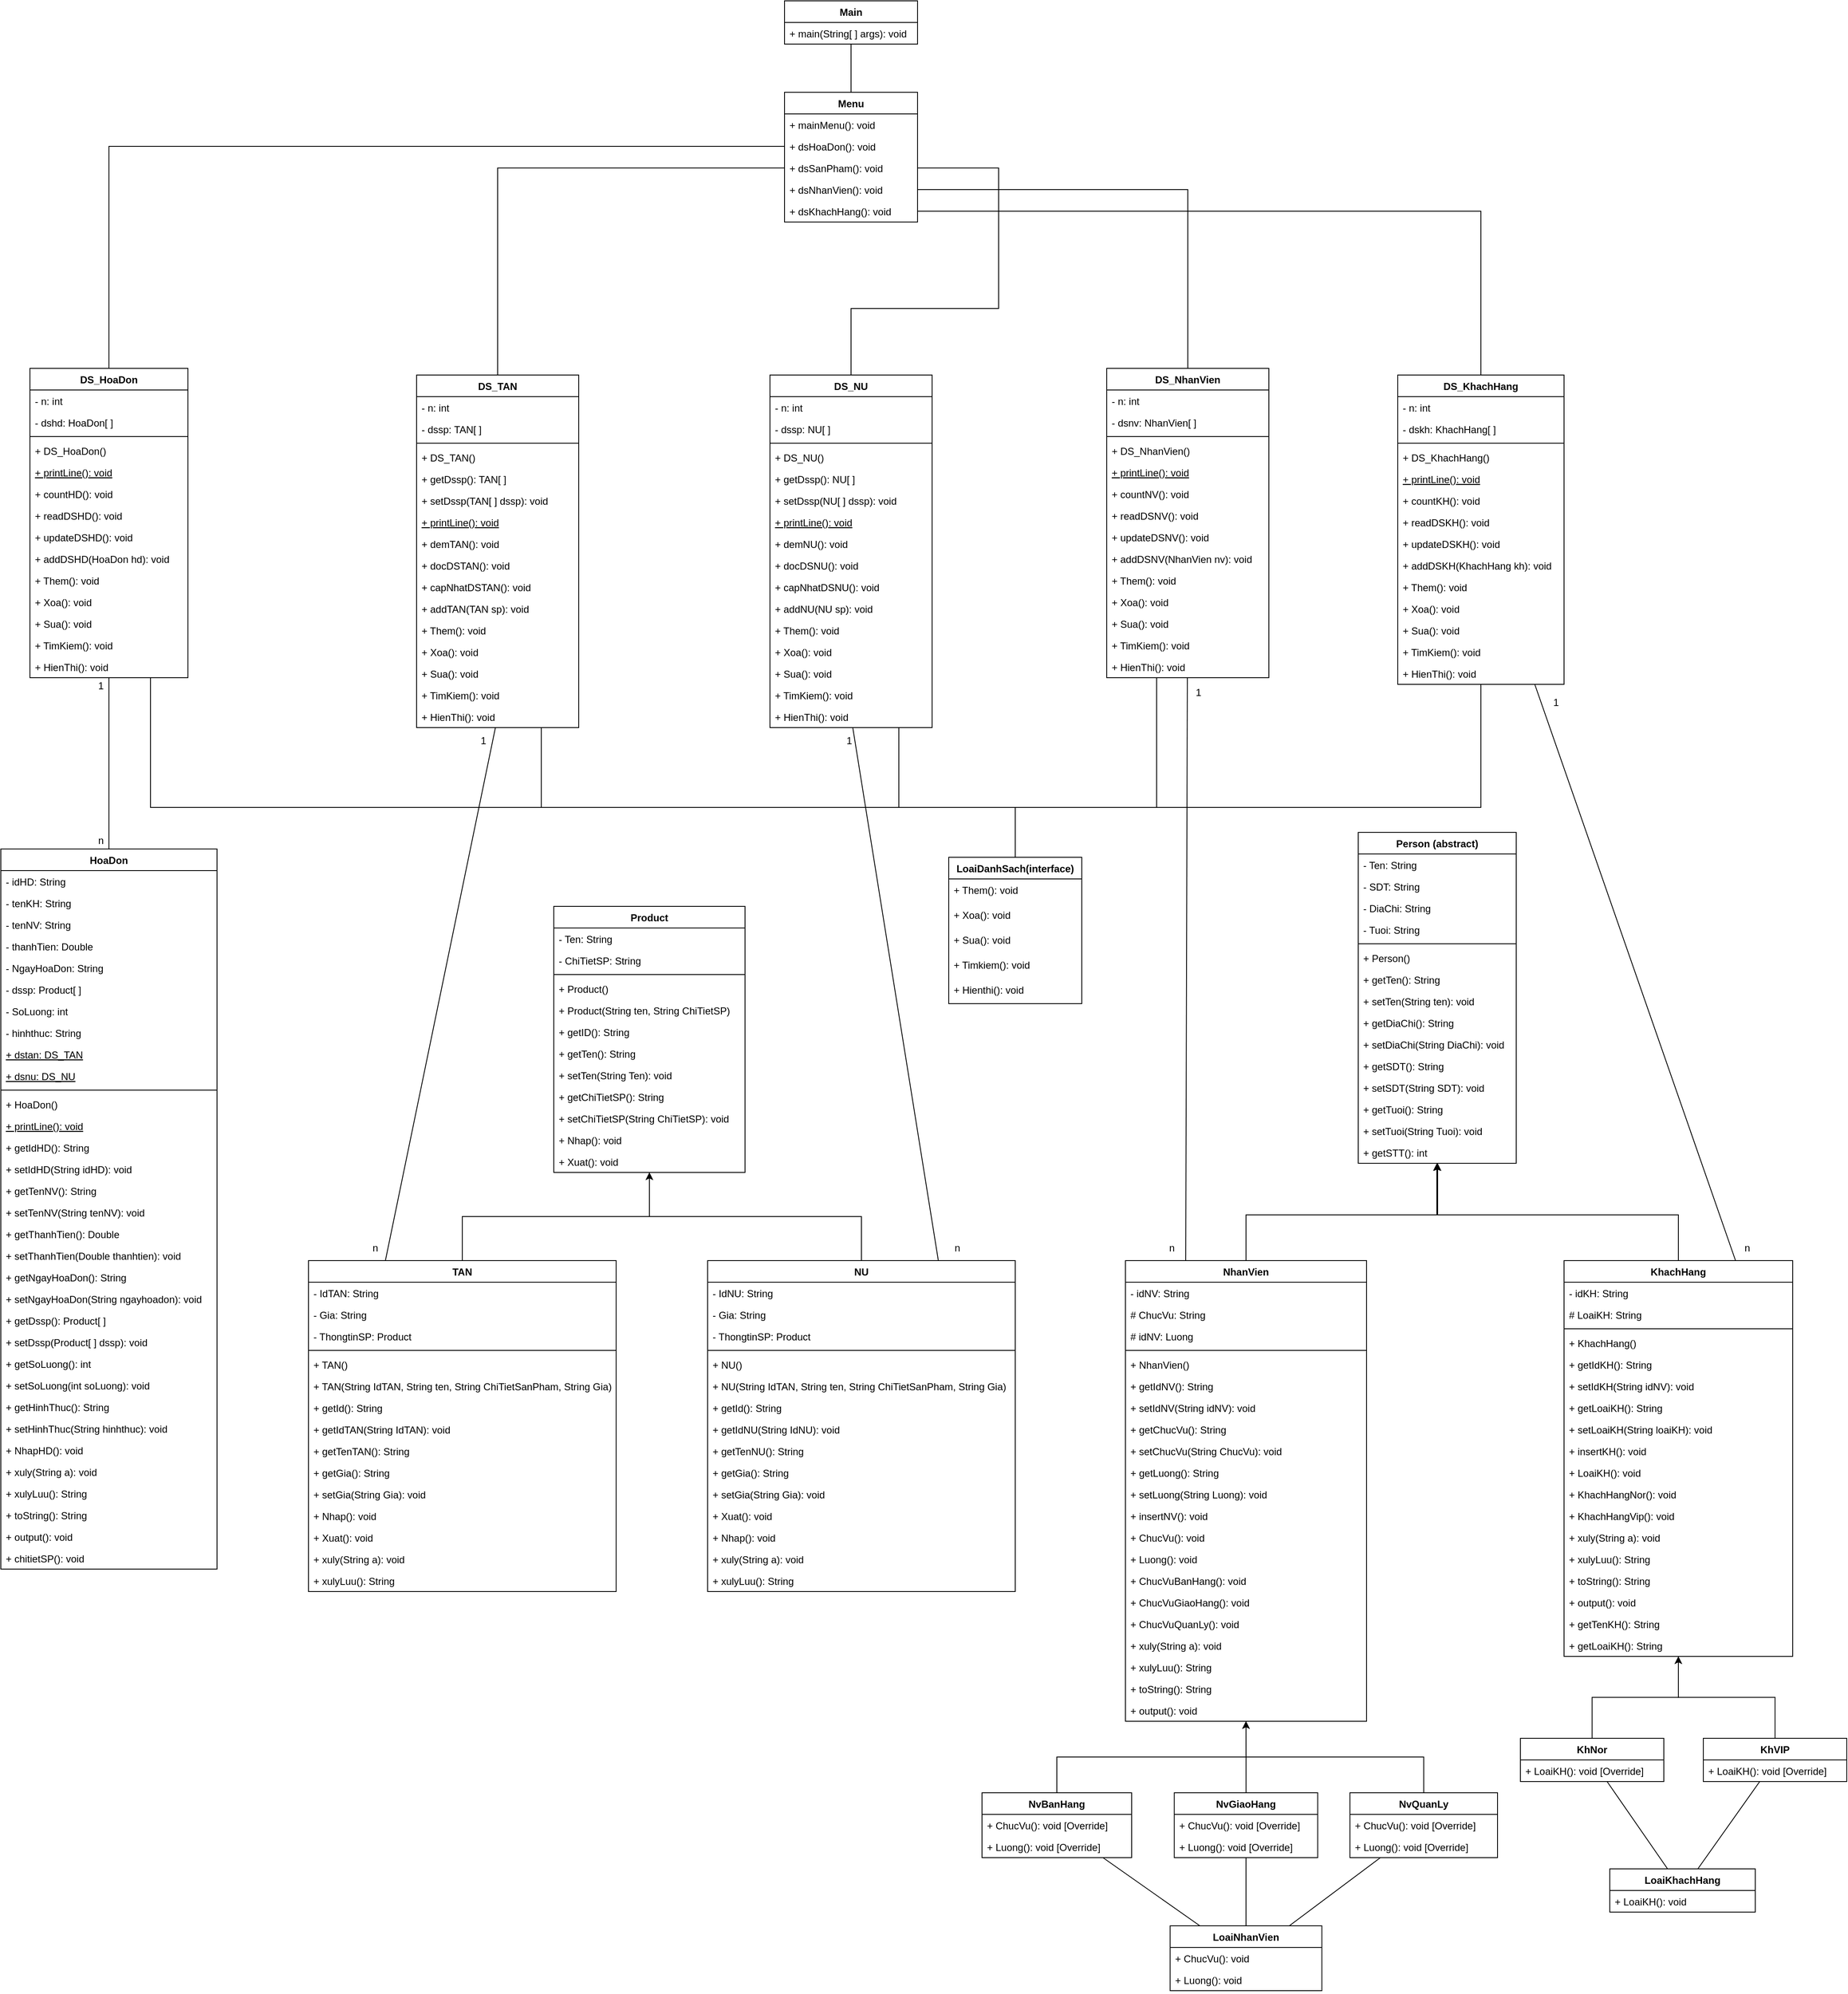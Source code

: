 <mxfile version="15.8.7" type="device"><diagram id="EVMcfRyq3tiRmZQSGh5y" name="Page-1"><mxGraphModel dx="8990" dy="3957" grid="1" gridSize="10" guides="1" tooltips="1" connect="1" arrows="1" fold="1" page="1" pageScale="1" pageWidth="850" pageHeight="1100" math="0" shadow="0"><root><mxCell id="0"/><mxCell id="1" parent="0"/><mxCell id="sLuxsJWgfblOOfhvJj0e-20" value="Product" style="swimlane;fontStyle=1;align=center;verticalAlign=top;childLayout=stackLayout;horizontal=1;startSize=26;horizontalStack=0;resizeParent=1;resizeParentMax=0;resizeLast=0;collapsible=1;marginBottom=0;" parent="1" vertex="1"><mxGeometry x="-2855" y="442" width="230" height="320" as="geometry"/></mxCell><mxCell id="sLuxsJWgfblOOfhvJj0e-21" value="- Ten: String" style="text;strokeColor=none;fillColor=none;align=left;verticalAlign=top;spacingLeft=4;spacingRight=4;overflow=hidden;rotatable=0;points=[[0,0.5],[1,0.5]];portConstraint=eastwest;" parent="sLuxsJWgfblOOfhvJj0e-20" vertex="1"><mxGeometry y="26" width="230" height="26" as="geometry"/></mxCell><mxCell id="sLuxsJWgfblOOfhvJj0e-24" value="- ChiTietSP: String" style="text;strokeColor=none;fillColor=none;align=left;verticalAlign=top;spacingLeft=4;spacingRight=4;overflow=hidden;rotatable=0;points=[[0,0.5],[1,0.5]];portConstraint=eastwest;" parent="sLuxsJWgfblOOfhvJj0e-20" vertex="1"><mxGeometry y="52" width="230" height="26" as="geometry"/></mxCell><mxCell id="sLuxsJWgfblOOfhvJj0e-22" value="" style="line;strokeWidth=1;fillColor=none;align=left;verticalAlign=middle;spacingTop=-1;spacingLeft=3;spacingRight=3;rotatable=0;labelPosition=right;points=[];portConstraint=eastwest;" parent="sLuxsJWgfblOOfhvJj0e-20" vertex="1"><mxGeometry y="78" width="230" height="8" as="geometry"/></mxCell><mxCell id="sLuxsJWgfblOOfhvJj0e-23" value="+ Product() " style="text;strokeColor=none;fillColor=none;align=left;verticalAlign=top;spacingLeft=4;spacingRight=4;overflow=hidden;rotatable=0;points=[[0,0.5],[1,0.5]];portConstraint=eastwest;" parent="sLuxsJWgfblOOfhvJj0e-20" vertex="1"><mxGeometry y="86" width="230" height="26" as="geometry"/></mxCell><mxCell id="sLuxsJWgfblOOfhvJj0e-27" value="+ Product(String ten, String ChiTietSP) " style="text;strokeColor=none;fillColor=none;align=left;verticalAlign=top;spacingLeft=4;spacingRight=4;overflow=hidden;rotatable=0;points=[[0,0.5],[1,0.5]];portConstraint=eastwest;" parent="sLuxsJWgfblOOfhvJj0e-20" vertex="1"><mxGeometry y="112" width="230" height="26" as="geometry"/></mxCell><mxCell id="sLuxsJWgfblOOfhvJj0e-29" value="+ getID(): String" style="text;strokeColor=none;fillColor=none;align=left;verticalAlign=top;spacingLeft=4;spacingRight=4;overflow=hidden;rotatable=0;points=[[0,0.5],[1,0.5]];portConstraint=eastwest;" parent="sLuxsJWgfblOOfhvJj0e-20" vertex="1"><mxGeometry y="138" width="230" height="26" as="geometry"/></mxCell><mxCell id="sLuxsJWgfblOOfhvJj0e-28" value="+ getTen(): String" style="text;strokeColor=none;fillColor=none;align=left;verticalAlign=top;spacingLeft=4;spacingRight=4;overflow=hidden;rotatable=0;points=[[0,0.5],[1,0.5]];portConstraint=eastwest;" parent="sLuxsJWgfblOOfhvJj0e-20" vertex="1"><mxGeometry y="164" width="230" height="26" as="geometry"/></mxCell><mxCell id="sLuxsJWgfblOOfhvJj0e-35" value="+ setTen(String Ten): void " style="text;strokeColor=none;fillColor=none;align=left;verticalAlign=top;spacingLeft=4;spacingRight=4;overflow=hidden;rotatable=0;points=[[0,0.5],[1,0.5]];portConstraint=eastwest;" parent="sLuxsJWgfblOOfhvJj0e-20" vertex="1"><mxGeometry y="190" width="230" height="26" as="geometry"/></mxCell><mxCell id="sLuxsJWgfblOOfhvJj0e-34" value="+ getChiTietSP(): String " style="text;strokeColor=none;fillColor=none;align=left;verticalAlign=top;spacingLeft=4;spacingRight=4;overflow=hidden;rotatable=0;points=[[0,0.5],[1,0.5]];portConstraint=eastwest;" parent="sLuxsJWgfblOOfhvJj0e-20" vertex="1"><mxGeometry y="216" width="230" height="26" as="geometry"/></mxCell><mxCell id="sLuxsJWgfblOOfhvJj0e-33" value="+ setChiTietSP(String ChiTietSP): void " style="text;strokeColor=none;fillColor=none;align=left;verticalAlign=top;spacingLeft=4;spacingRight=4;overflow=hidden;rotatable=0;points=[[0,0.5],[1,0.5]];portConstraint=eastwest;" parent="sLuxsJWgfblOOfhvJj0e-20" vertex="1"><mxGeometry y="242" width="230" height="26" as="geometry"/></mxCell><mxCell id="sLuxsJWgfblOOfhvJj0e-36" value="+ Nhap(): void" style="text;strokeColor=none;fillColor=none;align=left;verticalAlign=top;spacingLeft=4;spacingRight=4;overflow=hidden;rotatable=0;points=[[0,0.5],[1,0.5]];portConstraint=eastwest;" parent="sLuxsJWgfblOOfhvJj0e-20" vertex="1"><mxGeometry y="268" width="230" height="26" as="geometry"/></mxCell><mxCell id="sLuxsJWgfblOOfhvJj0e-30" value="+ Xuat(): void" style="text;strokeColor=none;fillColor=none;align=left;verticalAlign=top;spacingLeft=4;spacingRight=4;overflow=hidden;rotatable=0;points=[[0,0.5],[1,0.5]];portConstraint=eastwest;" parent="sLuxsJWgfblOOfhvJj0e-20" vertex="1"><mxGeometry y="294" width="230" height="26" as="geometry"/></mxCell><mxCell id="sLuxsJWgfblOOfhvJj0e-78" style="edgeStyle=orthogonalEdgeStyle;rounded=0;orthogonalLoop=1;jettySize=auto;html=1;" parent="1" source="sLuxsJWgfblOOfhvJj0e-37" target="sLuxsJWgfblOOfhvJj0e-20" edge="1"><mxGeometry relative="1" as="geometry"/></mxCell><mxCell id="sLuxsJWgfblOOfhvJj0e-37" value="TAN" style="swimlane;fontStyle=1;align=center;verticalAlign=top;childLayout=stackLayout;horizontal=1;startSize=26;horizontalStack=0;resizeParent=1;resizeParentMax=0;resizeLast=0;collapsible=1;marginBottom=0;" parent="1" vertex="1"><mxGeometry x="-3150" y="868" width="370" height="398" as="geometry"/></mxCell><mxCell id="sLuxsJWgfblOOfhvJj0e-38" value="- IdTAN: String" style="text;strokeColor=none;fillColor=none;align=left;verticalAlign=top;spacingLeft=4;spacingRight=4;overflow=hidden;rotatable=0;points=[[0,0.5],[1,0.5]];portConstraint=eastwest;" parent="sLuxsJWgfblOOfhvJj0e-37" vertex="1"><mxGeometry y="26" width="370" height="26" as="geometry"/></mxCell><mxCell id="sLuxsJWgfblOOfhvJj0e-41" value="- Gia: String" style="text;strokeColor=none;fillColor=none;align=left;verticalAlign=top;spacingLeft=4;spacingRight=4;overflow=hidden;rotatable=0;points=[[0,0.5],[1,0.5]];portConstraint=eastwest;" parent="sLuxsJWgfblOOfhvJj0e-37" vertex="1"><mxGeometry y="52" width="370" height="26" as="geometry"/></mxCell><mxCell id="sLuxsJWgfblOOfhvJj0e-42" value="- ThongtinSP: Product" style="text;strokeColor=none;fillColor=none;align=left;verticalAlign=top;spacingLeft=4;spacingRight=4;overflow=hidden;rotatable=0;points=[[0,0.5],[1,0.5]];portConstraint=eastwest;" parent="sLuxsJWgfblOOfhvJj0e-37" vertex="1"><mxGeometry y="78" width="370" height="26" as="geometry"/></mxCell><mxCell id="sLuxsJWgfblOOfhvJj0e-39" value="" style="line;strokeWidth=1;fillColor=none;align=left;verticalAlign=middle;spacingTop=-1;spacingLeft=3;spacingRight=3;rotatable=0;labelPosition=right;points=[];portConstraint=eastwest;" parent="sLuxsJWgfblOOfhvJj0e-37" vertex="1"><mxGeometry y="104" width="370" height="8" as="geometry"/></mxCell><mxCell id="sLuxsJWgfblOOfhvJj0e-40" value="+ TAN()" style="text;strokeColor=none;fillColor=none;align=left;verticalAlign=top;spacingLeft=4;spacingRight=4;overflow=hidden;rotatable=0;points=[[0,0.5],[1,0.5]];portConstraint=eastwest;" parent="sLuxsJWgfblOOfhvJj0e-37" vertex="1"><mxGeometry y="112" width="370" height="26" as="geometry"/></mxCell><mxCell id="sLuxsJWgfblOOfhvJj0e-55" value="+ TAN(String IdTAN, String ten, String ChiTietSanPham, String Gia)" style="text;strokeColor=none;fillColor=none;align=left;verticalAlign=top;spacingLeft=4;spacingRight=4;overflow=hidden;rotatable=0;points=[[0,0.5],[1,0.5]];portConstraint=eastwest;" parent="sLuxsJWgfblOOfhvJj0e-37" vertex="1"><mxGeometry y="138" width="370" height="26" as="geometry"/></mxCell><mxCell id="sLuxsJWgfblOOfhvJj0e-57" value="+ getId(): String" style="text;strokeColor=none;fillColor=none;align=left;verticalAlign=top;spacingLeft=4;spacingRight=4;overflow=hidden;rotatable=0;points=[[0,0.5],[1,0.5]];portConstraint=eastwest;" parent="sLuxsJWgfblOOfhvJj0e-37" vertex="1"><mxGeometry y="164" width="370" height="26" as="geometry"/></mxCell><mxCell id="sLuxsJWgfblOOfhvJj0e-58" value="+ getIdTAN(String IdTAN): void" style="text;strokeColor=none;fillColor=none;align=left;verticalAlign=top;spacingLeft=4;spacingRight=4;overflow=hidden;rotatable=0;points=[[0,0.5],[1,0.5]];portConstraint=eastwest;" parent="sLuxsJWgfblOOfhvJj0e-37" vertex="1"><mxGeometry y="190" width="370" height="26" as="geometry"/></mxCell><mxCell id="sLuxsJWgfblOOfhvJj0e-66" value="+ getTenTAN(): String" style="text;strokeColor=none;fillColor=none;align=left;verticalAlign=top;spacingLeft=4;spacingRight=4;overflow=hidden;rotatable=0;points=[[0,0.5],[1,0.5]];portConstraint=eastwest;" parent="sLuxsJWgfblOOfhvJj0e-37" vertex="1"><mxGeometry y="216" width="370" height="26" as="geometry"/></mxCell><mxCell id="sLuxsJWgfblOOfhvJj0e-60" value="+ getGia(): String" style="text;strokeColor=none;fillColor=none;align=left;verticalAlign=top;spacingLeft=4;spacingRight=4;overflow=hidden;rotatable=0;points=[[0,0.5],[1,0.5]];portConstraint=eastwest;" parent="sLuxsJWgfblOOfhvJj0e-37" vertex="1"><mxGeometry y="242" width="370" height="26" as="geometry"/></mxCell><mxCell id="sLuxsJWgfblOOfhvJj0e-61" value="+ setGia(String Gia): void" style="text;strokeColor=none;fillColor=none;align=left;verticalAlign=top;spacingLeft=4;spacingRight=4;overflow=hidden;rotatable=0;points=[[0,0.5],[1,0.5]];portConstraint=eastwest;" parent="sLuxsJWgfblOOfhvJj0e-37" vertex="1"><mxGeometry y="268" width="370" height="26" as="geometry"/></mxCell><mxCell id="sLuxsJWgfblOOfhvJj0e-62" value="+ Nhap(): void" style="text;strokeColor=none;fillColor=none;align=left;verticalAlign=top;spacingLeft=4;spacingRight=4;overflow=hidden;rotatable=0;points=[[0,0.5],[1,0.5]];portConstraint=eastwest;" parent="sLuxsJWgfblOOfhvJj0e-37" vertex="1"><mxGeometry y="294" width="370" height="26" as="geometry"/></mxCell><mxCell id="sLuxsJWgfblOOfhvJj0e-63" value="+ Xuat(): void" style="text;strokeColor=none;fillColor=none;align=left;verticalAlign=top;spacingLeft=4;spacingRight=4;overflow=hidden;rotatable=0;points=[[0,0.5],[1,0.5]];portConstraint=eastwest;" parent="sLuxsJWgfblOOfhvJj0e-37" vertex="1"><mxGeometry y="320" width="370" height="26" as="geometry"/></mxCell><mxCell id="sLuxsJWgfblOOfhvJj0e-64" value="+ xuly(String a): void" style="text;strokeColor=none;fillColor=none;align=left;verticalAlign=top;spacingLeft=4;spacingRight=4;overflow=hidden;rotatable=0;points=[[0,0.5],[1,0.5]];portConstraint=eastwest;" parent="sLuxsJWgfblOOfhvJj0e-37" vertex="1"><mxGeometry y="346" width="370" height="26" as="geometry"/></mxCell><mxCell id="sLuxsJWgfblOOfhvJj0e-65" value="+ xulyLuu(): String" style="text;strokeColor=none;fillColor=none;align=left;verticalAlign=top;spacingLeft=4;spacingRight=4;overflow=hidden;rotatable=0;points=[[0,0.5],[1,0.5]];portConstraint=eastwest;" parent="sLuxsJWgfblOOfhvJj0e-37" vertex="1"><mxGeometry y="372" width="370" height="26" as="geometry"/></mxCell><mxCell id="sLuxsJWgfblOOfhvJj0e-79" style="edgeStyle=orthogonalEdgeStyle;rounded=0;orthogonalLoop=1;jettySize=auto;html=1;" parent="1" source="sLuxsJWgfblOOfhvJj0e-43" target="sLuxsJWgfblOOfhvJj0e-20" edge="1"><mxGeometry relative="1" as="geometry"/></mxCell><mxCell id="sLuxsJWgfblOOfhvJj0e-43" value="NU" style="swimlane;fontStyle=1;align=center;verticalAlign=top;childLayout=stackLayout;horizontal=1;startSize=26;horizontalStack=0;resizeParent=1;resizeParentMax=0;resizeLast=0;collapsible=1;marginBottom=0;" parent="1" vertex="1"><mxGeometry x="-2670" y="868" width="370" height="398" as="geometry"/></mxCell><mxCell id="sLuxsJWgfblOOfhvJj0e-44" value="- IdNU: String" style="text;strokeColor=none;fillColor=none;align=left;verticalAlign=top;spacingLeft=4;spacingRight=4;overflow=hidden;rotatable=0;points=[[0,0.5],[1,0.5]];portConstraint=eastwest;" parent="sLuxsJWgfblOOfhvJj0e-43" vertex="1"><mxGeometry y="26" width="370" height="26" as="geometry"/></mxCell><mxCell id="sLuxsJWgfblOOfhvJj0e-45" value="- Gia: String" style="text;strokeColor=none;fillColor=none;align=left;verticalAlign=top;spacingLeft=4;spacingRight=4;overflow=hidden;rotatable=0;points=[[0,0.5],[1,0.5]];portConstraint=eastwest;" parent="sLuxsJWgfblOOfhvJj0e-43" vertex="1"><mxGeometry y="52" width="370" height="26" as="geometry"/></mxCell><mxCell id="sLuxsJWgfblOOfhvJj0e-46" value="- ThongtinSP: Product" style="text;strokeColor=none;fillColor=none;align=left;verticalAlign=top;spacingLeft=4;spacingRight=4;overflow=hidden;rotatable=0;points=[[0,0.5],[1,0.5]];portConstraint=eastwest;" parent="sLuxsJWgfblOOfhvJj0e-43" vertex="1"><mxGeometry y="78" width="370" height="26" as="geometry"/></mxCell><mxCell id="sLuxsJWgfblOOfhvJj0e-47" value="" style="line;strokeWidth=1;fillColor=none;align=left;verticalAlign=middle;spacingTop=-1;spacingLeft=3;spacingRight=3;rotatable=0;labelPosition=right;points=[];portConstraint=eastwest;" parent="sLuxsJWgfblOOfhvJj0e-43" vertex="1"><mxGeometry y="104" width="370" height="8" as="geometry"/></mxCell><mxCell id="sLuxsJWgfblOOfhvJj0e-67" value="+ NU()" style="text;strokeColor=none;fillColor=none;align=left;verticalAlign=top;spacingLeft=4;spacingRight=4;overflow=hidden;rotatable=0;points=[[0,0.5],[1,0.5]];portConstraint=eastwest;" parent="sLuxsJWgfblOOfhvJj0e-43" vertex="1"><mxGeometry y="112" width="370" height="26" as="geometry"/></mxCell><mxCell id="sLuxsJWgfblOOfhvJj0e-68" value="+ NU(String IdTAN, String ten, String ChiTietSanPham, String Gia)" style="text;strokeColor=none;fillColor=none;align=left;verticalAlign=top;spacingLeft=4;spacingRight=4;overflow=hidden;rotatable=0;points=[[0,0.5],[1,0.5]];portConstraint=eastwest;" parent="sLuxsJWgfblOOfhvJj0e-43" vertex="1"><mxGeometry y="138" width="370" height="26" as="geometry"/></mxCell><mxCell id="sLuxsJWgfblOOfhvJj0e-69" value="+ getId(): String" style="text;strokeColor=none;fillColor=none;align=left;verticalAlign=top;spacingLeft=4;spacingRight=4;overflow=hidden;rotatable=0;points=[[0,0.5],[1,0.5]];portConstraint=eastwest;" parent="sLuxsJWgfblOOfhvJj0e-43" vertex="1"><mxGeometry y="164" width="370" height="26" as="geometry"/></mxCell><mxCell id="sLuxsJWgfblOOfhvJj0e-70" value="+ getIdNU(String IdNU): void" style="text;strokeColor=none;fillColor=none;align=left;verticalAlign=top;spacingLeft=4;spacingRight=4;overflow=hidden;rotatable=0;points=[[0,0.5],[1,0.5]];portConstraint=eastwest;" parent="sLuxsJWgfblOOfhvJj0e-43" vertex="1"><mxGeometry y="190" width="370" height="26" as="geometry"/></mxCell><mxCell id="sLuxsJWgfblOOfhvJj0e-77" value="+ getTenNU(): String" style="text;strokeColor=none;fillColor=none;align=left;verticalAlign=top;spacingLeft=4;spacingRight=4;overflow=hidden;rotatable=0;points=[[0,0.5],[1,0.5]];portConstraint=eastwest;" parent="sLuxsJWgfblOOfhvJj0e-43" vertex="1"><mxGeometry y="216" width="370" height="26" as="geometry"/></mxCell><mxCell id="sLuxsJWgfblOOfhvJj0e-71" value="+ getGia(): String" style="text;strokeColor=none;fillColor=none;align=left;verticalAlign=top;spacingLeft=4;spacingRight=4;overflow=hidden;rotatable=0;points=[[0,0.5],[1,0.5]];portConstraint=eastwest;" parent="sLuxsJWgfblOOfhvJj0e-43" vertex="1"><mxGeometry y="242" width="370" height="26" as="geometry"/></mxCell><mxCell id="sLuxsJWgfblOOfhvJj0e-72" value="+ setGia(String Gia): void" style="text;strokeColor=none;fillColor=none;align=left;verticalAlign=top;spacingLeft=4;spacingRight=4;overflow=hidden;rotatable=0;points=[[0,0.5],[1,0.5]];portConstraint=eastwest;" parent="sLuxsJWgfblOOfhvJj0e-43" vertex="1"><mxGeometry y="268" width="370" height="26" as="geometry"/></mxCell><mxCell id="sLuxsJWgfblOOfhvJj0e-74" value="+ Xuat(): void" style="text;strokeColor=none;fillColor=none;align=left;verticalAlign=top;spacingLeft=4;spacingRight=4;overflow=hidden;rotatable=0;points=[[0,0.5],[1,0.5]];portConstraint=eastwest;" parent="sLuxsJWgfblOOfhvJj0e-43" vertex="1"><mxGeometry y="294" width="370" height="26" as="geometry"/></mxCell><mxCell id="sLuxsJWgfblOOfhvJj0e-73" value="+ Nhap(): void" style="text;strokeColor=none;fillColor=none;align=left;verticalAlign=top;spacingLeft=4;spacingRight=4;overflow=hidden;rotatable=0;points=[[0,0.5],[1,0.5]];portConstraint=eastwest;" parent="sLuxsJWgfblOOfhvJj0e-43" vertex="1"><mxGeometry y="320" width="370" height="26" as="geometry"/></mxCell><mxCell id="sLuxsJWgfblOOfhvJj0e-75" value="+ xuly(String a): void" style="text;strokeColor=none;fillColor=none;align=left;verticalAlign=top;spacingLeft=4;spacingRight=4;overflow=hidden;rotatable=0;points=[[0,0.5],[1,0.5]];portConstraint=eastwest;" parent="sLuxsJWgfblOOfhvJj0e-43" vertex="1"><mxGeometry y="346" width="370" height="26" as="geometry"/></mxCell><mxCell id="sLuxsJWgfblOOfhvJj0e-76" value="+ xulyLuu(): String" style="text;strokeColor=none;fillColor=none;align=left;verticalAlign=top;spacingLeft=4;spacingRight=4;overflow=hidden;rotatable=0;points=[[0,0.5],[1,0.5]];portConstraint=eastwest;" parent="sLuxsJWgfblOOfhvJj0e-43" vertex="1"><mxGeometry y="372" width="370" height="26" as="geometry"/></mxCell><mxCell id="sLuxsJWgfblOOfhvJj0e-247" style="edgeStyle=orthogonalEdgeStyle;rounded=0;orthogonalLoop=1;jettySize=auto;html=1;endArrow=none;endFill=0;" parent="1" source="sLuxsJWgfblOOfhvJj0e-80" target="sLuxsJWgfblOOfhvJj0e-137" edge="1"><mxGeometry relative="1" as="geometry"><Array as="points"><mxPoint x="-2300" y="323"/><mxPoint x="-2870" y="323"/></Array></mxGeometry></mxCell><mxCell id="sLuxsJWgfblOOfhvJj0e-250" style="edgeStyle=orthogonalEdgeStyle;rounded=0;orthogonalLoop=1;jettySize=auto;html=1;endArrow=none;endFill=0;" parent="1" source="sLuxsJWgfblOOfhvJj0e-80" target="sLuxsJWgfblOOfhvJj0e-152" edge="1"><mxGeometry relative="1" as="geometry"><Array as="points"><mxPoint x="-2300" y="323"/><mxPoint x="-2440" y="323"/></Array></mxGeometry></mxCell><mxCell id="sLuxsJWgfblOOfhvJj0e-251" style="edgeStyle=orthogonalEdgeStyle;rounded=0;orthogonalLoop=1;jettySize=auto;html=1;endArrow=none;endFill=0;" parent="1" source="sLuxsJWgfblOOfhvJj0e-80" target="sLuxsJWgfblOOfhvJj0e-91" edge="1"><mxGeometry relative="1" as="geometry"><Array as="points"><mxPoint x="-2300" y="323"/><mxPoint x="-3340" y="323"/></Array></mxGeometry></mxCell><mxCell id="sLuxsJWgfblOOfhvJj0e-252" style="edgeStyle=orthogonalEdgeStyle;rounded=0;orthogonalLoop=1;jettySize=auto;html=1;endArrow=none;endFill=0;" parent="1" source="sLuxsJWgfblOOfhvJj0e-80" target="sLuxsJWgfblOOfhvJj0e-122" edge="1"><mxGeometry relative="1" as="geometry"><Array as="points"><mxPoint x="-2300" y="323"/><mxPoint x="-2130" y="323"/></Array></mxGeometry></mxCell><mxCell id="sLuxsJWgfblOOfhvJj0e-253" style="edgeStyle=orthogonalEdgeStyle;rounded=0;orthogonalLoop=1;jettySize=auto;html=1;endArrow=none;endFill=0;" parent="1" source="sLuxsJWgfblOOfhvJj0e-80" target="sLuxsJWgfblOOfhvJj0e-107" edge="1"><mxGeometry relative="1" as="geometry"><Array as="points"><mxPoint x="-2300" y="323"/><mxPoint x="-1740" y="323"/></Array></mxGeometry></mxCell><mxCell id="sLuxsJWgfblOOfhvJj0e-80" value="LoaiDanhSach(interface)" style="swimlane;fontStyle=1;align=center;verticalAlign=top;childLayout=stackLayout;horizontal=1;startSize=26;horizontalStack=0;resizeParent=1;resizeParentMax=0;resizeLast=0;collapsible=1;marginBottom=0;" parent="1" vertex="1"><mxGeometry x="-2380" y="383" width="160" height="176" as="geometry"><mxRectangle x="-1885" y="170" width="170" height="26" as="alternateBounds"/></mxGeometry></mxCell><mxCell id="sLuxsJWgfblOOfhvJj0e-85" value="+ Them(): void" style="text;strokeColor=none;fillColor=none;spacingLeft=4;spacingRight=4;overflow=hidden;rotatable=0;points=[[0,0.5],[1,0.5]];portConstraint=eastwest;fontSize=12;" parent="sLuxsJWgfblOOfhvJj0e-80" vertex="1"><mxGeometry y="26" width="160" height="30" as="geometry"/></mxCell><mxCell id="sLuxsJWgfblOOfhvJj0e-87" value="+ Xoa(): void" style="text;strokeColor=none;fillColor=none;spacingLeft=4;spacingRight=4;overflow=hidden;rotatable=0;points=[[0,0.5],[1,0.5]];portConstraint=eastwest;fontSize=12;" parent="sLuxsJWgfblOOfhvJj0e-80" vertex="1"><mxGeometry y="56" width="160" height="30" as="geometry"/></mxCell><mxCell id="sLuxsJWgfblOOfhvJj0e-86" value="+ Sua(): void" style="text;strokeColor=none;fillColor=none;spacingLeft=4;spacingRight=4;overflow=hidden;rotatable=0;points=[[0,0.5],[1,0.5]];portConstraint=eastwest;fontSize=12;" parent="sLuxsJWgfblOOfhvJj0e-80" vertex="1"><mxGeometry y="86" width="160" height="30" as="geometry"/></mxCell><mxCell id="sLuxsJWgfblOOfhvJj0e-88" value="+ Timkiem(): void" style="text;strokeColor=none;fillColor=none;spacingLeft=4;spacingRight=4;overflow=hidden;rotatable=0;points=[[0,0.5],[1,0.5]];portConstraint=eastwest;fontSize=12;" parent="sLuxsJWgfblOOfhvJj0e-80" vertex="1"><mxGeometry y="116" width="160" height="30" as="geometry"/></mxCell><mxCell id="sLuxsJWgfblOOfhvJj0e-89" value="+ Hienthi(): void" style="text;strokeColor=none;fillColor=none;spacingLeft=4;spacingRight=4;overflow=hidden;rotatable=0;points=[[0,0.5],[1,0.5]];portConstraint=eastwest;fontSize=12;" parent="sLuxsJWgfblOOfhvJj0e-80" vertex="1"><mxGeometry y="146" width="160" height="30" as="geometry"/></mxCell><mxCell id="sLuxsJWgfblOOfhvJj0e-237" style="edgeStyle=orthogonalEdgeStyle;rounded=0;orthogonalLoop=1;jettySize=auto;html=1;endArrow=none;endFill=0;" parent="1" source="sLuxsJWgfblOOfhvJj0e-91" target="sLuxsJWgfblOOfhvJj0e-234" edge="1"><mxGeometry relative="1" as="geometry"/></mxCell><mxCell id="sLuxsJWgfblOOfhvJj0e-91" value="DS_HoaDon" style="swimlane;fontStyle=1;align=center;verticalAlign=top;childLayout=stackLayout;horizontal=1;startSize=26;horizontalStack=0;resizeParent=1;resizeParentMax=0;resizeLast=0;collapsible=1;marginBottom=0;" parent="1" vertex="1"><mxGeometry x="-3485" y="-205" width="190" height="372" as="geometry"/></mxCell><mxCell id="sLuxsJWgfblOOfhvJj0e-92" value="- n: int" style="text;strokeColor=none;fillColor=none;align=left;verticalAlign=top;spacingLeft=4;spacingRight=4;overflow=hidden;rotatable=0;points=[[0,0.5],[1,0.5]];portConstraint=eastwest;" parent="sLuxsJWgfblOOfhvJj0e-91" vertex="1"><mxGeometry y="26" width="190" height="26" as="geometry"/></mxCell><mxCell id="sLuxsJWgfblOOfhvJj0e-95" value="- dshd: HoaDon[ ]" style="text;strokeColor=none;fillColor=none;align=left;verticalAlign=top;spacingLeft=4;spacingRight=4;overflow=hidden;rotatable=0;points=[[0,0.5],[1,0.5]];portConstraint=eastwest;" parent="sLuxsJWgfblOOfhvJj0e-91" vertex="1"><mxGeometry y="52" width="190" height="26" as="geometry"/></mxCell><mxCell id="sLuxsJWgfblOOfhvJj0e-93" value="" style="line;strokeWidth=1;fillColor=none;align=left;verticalAlign=middle;spacingTop=-1;spacingLeft=3;spacingRight=3;rotatable=0;labelPosition=right;points=[];portConstraint=eastwest;" parent="sLuxsJWgfblOOfhvJj0e-91" vertex="1"><mxGeometry y="78" width="190" height="8" as="geometry"/></mxCell><mxCell id="sLuxsJWgfblOOfhvJj0e-94" value="+ DS_HoaDon()" style="text;strokeColor=none;fillColor=none;align=left;verticalAlign=top;spacingLeft=4;spacingRight=4;overflow=hidden;rotatable=0;points=[[0,0.5],[1,0.5]];portConstraint=eastwest;" parent="sLuxsJWgfblOOfhvJj0e-91" vertex="1"><mxGeometry y="86" width="190" height="26" as="geometry"/></mxCell><mxCell id="sLuxsJWgfblOOfhvJj0e-96" value="+ printLine(): void" style="text;strokeColor=none;fillColor=none;align=left;verticalAlign=top;spacingLeft=4;spacingRight=4;overflow=hidden;rotatable=0;points=[[0,0.5],[1,0.5]];portConstraint=eastwest;fontStyle=4" parent="sLuxsJWgfblOOfhvJj0e-91" vertex="1"><mxGeometry y="112" width="190" height="26" as="geometry"/></mxCell><mxCell id="sLuxsJWgfblOOfhvJj0e-98" value="+ countHD(): void" style="text;strokeColor=none;fillColor=none;align=left;verticalAlign=top;spacingLeft=4;spacingRight=4;overflow=hidden;rotatable=0;points=[[0,0.5],[1,0.5]];portConstraint=eastwest;" parent="sLuxsJWgfblOOfhvJj0e-91" vertex="1"><mxGeometry y="138" width="190" height="26" as="geometry"/></mxCell><mxCell id="sLuxsJWgfblOOfhvJj0e-99" value="+ readDSHD(): void" style="text;strokeColor=none;fillColor=none;align=left;verticalAlign=top;spacingLeft=4;spacingRight=4;overflow=hidden;rotatable=0;points=[[0,0.5],[1,0.5]];portConstraint=eastwest;" parent="sLuxsJWgfblOOfhvJj0e-91" vertex="1"><mxGeometry y="164" width="190" height="26" as="geometry"/></mxCell><mxCell id="sLuxsJWgfblOOfhvJj0e-100" value="+ updateDSHD(): void" style="text;strokeColor=none;fillColor=none;align=left;verticalAlign=top;spacingLeft=4;spacingRight=4;overflow=hidden;rotatable=0;points=[[0,0.5],[1,0.5]];portConstraint=eastwest;" parent="sLuxsJWgfblOOfhvJj0e-91" vertex="1"><mxGeometry y="190" width="190" height="26" as="geometry"/></mxCell><mxCell id="sLuxsJWgfblOOfhvJj0e-101" value="+ addDSHD(HoaDon hd): void" style="text;strokeColor=none;fillColor=none;align=left;verticalAlign=top;spacingLeft=4;spacingRight=4;overflow=hidden;rotatable=0;points=[[0,0.5],[1,0.5]];portConstraint=eastwest;" parent="sLuxsJWgfblOOfhvJj0e-91" vertex="1"><mxGeometry y="216" width="190" height="26" as="geometry"/></mxCell><mxCell id="sLuxsJWgfblOOfhvJj0e-102" value="+ Them(): void" style="text;strokeColor=none;fillColor=none;align=left;verticalAlign=top;spacingLeft=4;spacingRight=4;overflow=hidden;rotatable=0;points=[[0,0.5],[1,0.5]];portConstraint=eastwest;" parent="sLuxsJWgfblOOfhvJj0e-91" vertex="1"><mxGeometry y="242" width="190" height="26" as="geometry"/></mxCell><mxCell id="sLuxsJWgfblOOfhvJj0e-103" value="+ Xoa(): void" style="text;strokeColor=none;fillColor=none;align=left;verticalAlign=top;spacingLeft=4;spacingRight=4;overflow=hidden;rotatable=0;points=[[0,0.5],[1,0.5]];portConstraint=eastwest;" parent="sLuxsJWgfblOOfhvJj0e-91" vertex="1"><mxGeometry y="268" width="190" height="26" as="geometry"/></mxCell><mxCell id="sLuxsJWgfblOOfhvJj0e-104" value="+ Sua(): void" style="text;strokeColor=none;fillColor=none;align=left;verticalAlign=top;spacingLeft=4;spacingRight=4;overflow=hidden;rotatable=0;points=[[0,0.5],[1,0.5]];portConstraint=eastwest;" parent="sLuxsJWgfblOOfhvJj0e-91" vertex="1"><mxGeometry y="294" width="190" height="26" as="geometry"/></mxCell><mxCell id="sLuxsJWgfblOOfhvJj0e-106" value="+ TimKiem(): void" style="text;strokeColor=none;fillColor=none;align=left;verticalAlign=top;spacingLeft=4;spacingRight=4;overflow=hidden;rotatable=0;points=[[0,0.5],[1,0.5]];portConstraint=eastwest;" parent="sLuxsJWgfblOOfhvJj0e-91" vertex="1"><mxGeometry y="320" width="190" height="26" as="geometry"/></mxCell><mxCell id="sLuxsJWgfblOOfhvJj0e-105" value="+ HienThi(): void" style="text;strokeColor=none;fillColor=none;align=left;verticalAlign=top;spacingLeft=4;spacingRight=4;overflow=hidden;rotatable=0;points=[[0,0.5],[1,0.5]];portConstraint=eastwest;" parent="sLuxsJWgfblOOfhvJj0e-91" vertex="1"><mxGeometry y="346" width="190" height="26" as="geometry"/></mxCell><mxCell id="sLuxsJWgfblOOfhvJj0e-241" style="edgeStyle=orthogonalEdgeStyle;rounded=0;orthogonalLoop=1;jettySize=auto;html=1;endArrow=none;endFill=0;" parent="1" source="sLuxsJWgfblOOfhvJj0e-107" target="sLuxsJWgfblOOfhvJj0e-236" edge="1"><mxGeometry relative="1" as="geometry"/></mxCell><mxCell id="sLuxsJWgfblOOfhvJj0e-107" value="DS_KhachHang" style="swimlane;fontStyle=1;align=center;verticalAlign=top;childLayout=stackLayout;horizontal=1;startSize=26;horizontalStack=0;resizeParent=1;resizeParentMax=0;resizeLast=0;collapsible=1;marginBottom=0;" parent="1" vertex="1"><mxGeometry x="-1840" y="-197" width="200" height="372" as="geometry"/></mxCell><mxCell id="sLuxsJWgfblOOfhvJj0e-108" value="- n: int" style="text;strokeColor=none;fillColor=none;align=left;verticalAlign=top;spacingLeft=4;spacingRight=4;overflow=hidden;rotatable=0;points=[[0,0.5],[1,0.5]];portConstraint=eastwest;" parent="sLuxsJWgfblOOfhvJj0e-107" vertex="1"><mxGeometry y="26" width="200" height="26" as="geometry"/></mxCell><mxCell id="sLuxsJWgfblOOfhvJj0e-109" value="- dskh: KhachHang[ ]" style="text;strokeColor=none;fillColor=none;align=left;verticalAlign=top;spacingLeft=4;spacingRight=4;overflow=hidden;rotatable=0;points=[[0,0.5],[1,0.5]];portConstraint=eastwest;" parent="sLuxsJWgfblOOfhvJj0e-107" vertex="1"><mxGeometry y="52" width="200" height="26" as="geometry"/></mxCell><mxCell id="sLuxsJWgfblOOfhvJj0e-110" value="" style="line;strokeWidth=1;fillColor=none;align=left;verticalAlign=middle;spacingTop=-1;spacingLeft=3;spacingRight=3;rotatable=0;labelPosition=right;points=[];portConstraint=eastwest;" parent="sLuxsJWgfblOOfhvJj0e-107" vertex="1"><mxGeometry y="78" width="200" height="8" as="geometry"/></mxCell><mxCell id="sLuxsJWgfblOOfhvJj0e-111" value="+ DS_KhachHang()" style="text;strokeColor=none;fillColor=none;align=left;verticalAlign=top;spacingLeft=4;spacingRight=4;overflow=hidden;rotatable=0;points=[[0,0.5],[1,0.5]];portConstraint=eastwest;" parent="sLuxsJWgfblOOfhvJj0e-107" vertex="1"><mxGeometry y="86" width="200" height="26" as="geometry"/></mxCell><mxCell id="sLuxsJWgfblOOfhvJj0e-112" value="+ printLine(): void" style="text;strokeColor=none;fillColor=none;align=left;verticalAlign=top;spacingLeft=4;spacingRight=4;overflow=hidden;rotatable=0;points=[[0,0.5],[1,0.5]];portConstraint=eastwest;fontStyle=4" parent="sLuxsJWgfblOOfhvJj0e-107" vertex="1"><mxGeometry y="112" width="200" height="26" as="geometry"/></mxCell><mxCell id="sLuxsJWgfblOOfhvJj0e-113" value="+ countKH(): void" style="text;strokeColor=none;fillColor=none;align=left;verticalAlign=top;spacingLeft=4;spacingRight=4;overflow=hidden;rotatable=0;points=[[0,0.5],[1,0.5]];portConstraint=eastwest;" parent="sLuxsJWgfblOOfhvJj0e-107" vertex="1"><mxGeometry y="138" width="200" height="26" as="geometry"/></mxCell><mxCell id="sLuxsJWgfblOOfhvJj0e-114" value="+ readDSKH(): void" style="text;strokeColor=none;fillColor=none;align=left;verticalAlign=top;spacingLeft=4;spacingRight=4;overflow=hidden;rotatable=0;points=[[0,0.5],[1,0.5]];portConstraint=eastwest;" parent="sLuxsJWgfblOOfhvJj0e-107" vertex="1"><mxGeometry y="164" width="200" height="26" as="geometry"/></mxCell><mxCell id="sLuxsJWgfblOOfhvJj0e-115" value="+ updateDSKH(): void" style="text;strokeColor=none;fillColor=none;align=left;verticalAlign=top;spacingLeft=4;spacingRight=4;overflow=hidden;rotatable=0;points=[[0,0.5],[1,0.5]];portConstraint=eastwest;" parent="sLuxsJWgfblOOfhvJj0e-107" vertex="1"><mxGeometry y="190" width="200" height="26" as="geometry"/></mxCell><mxCell id="sLuxsJWgfblOOfhvJj0e-116" value="+ addDSKH(KhachHang kh): void" style="text;strokeColor=none;fillColor=none;align=left;verticalAlign=top;spacingLeft=4;spacingRight=4;overflow=hidden;rotatable=0;points=[[0,0.5],[1,0.5]];portConstraint=eastwest;" parent="sLuxsJWgfblOOfhvJj0e-107" vertex="1"><mxGeometry y="216" width="200" height="26" as="geometry"/></mxCell><mxCell id="sLuxsJWgfblOOfhvJj0e-117" value="+ Them(): void" style="text;strokeColor=none;fillColor=none;align=left;verticalAlign=top;spacingLeft=4;spacingRight=4;overflow=hidden;rotatable=0;points=[[0,0.5],[1,0.5]];portConstraint=eastwest;" parent="sLuxsJWgfblOOfhvJj0e-107" vertex="1"><mxGeometry y="242" width="200" height="26" as="geometry"/></mxCell><mxCell id="sLuxsJWgfblOOfhvJj0e-118" value="+ Xoa(): void" style="text;strokeColor=none;fillColor=none;align=left;verticalAlign=top;spacingLeft=4;spacingRight=4;overflow=hidden;rotatable=0;points=[[0,0.5],[1,0.5]];portConstraint=eastwest;" parent="sLuxsJWgfblOOfhvJj0e-107" vertex="1"><mxGeometry y="268" width="200" height="26" as="geometry"/></mxCell><mxCell id="sLuxsJWgfblOOfhvJj0e-119" value="+ Sua(): void" style="text;strokeColor=none;fillColor=none;align=left;verticalAlign=top;spacingLeft=4;spacingRight=4;overflow=hidden;rotatable=0;points=[[0,0.5],[1,0.5]];portConstraint=eastwest;" parent="sLuxsJWgfblOOfhvJj0e-107" vertex="1"><mxGeometry y="294" width="200" height="26" as="geometry"/></mxCell><mxCell id="sLuxsJWgfblOOfhvJj0e-120" value="+ TimKiem(): void" style="text;strokeColor=none;fillColor=none;align=left;verticalAlign=top;spacingLeft=4;spacingRight=4;overflow=hidden;rotatable=0;points=[[0,0.5],[1,0.5]];portConstraint=eastwest;" parent="sLuxsJWgfblOOfhvJj0e-107" vertex="1"><mxGeometry y="320" width="200" height="26" as="geometry"/></mxCell><mxCell id="sLuxsJWgfblOOfhvJj0e-121" value="+ HienThi(): void" style="text;strokeColor=none;fillColor=none;align=left;verticalAlign=top;spacingLeft=4;spacingRight=4;overflow=hidden;rotatable=0;points=[[0,0.5],[1,0.5]];portConstraint=eastwest;" parent="sLuxsJWgfblOOfhvJj0e-107" vertex="1"><mxGeometry y="346" width="200" height="26" as="geometry"/></mxCell><mxCell id="sLuxsJWgfblOOfhvJj0e-240" style="edgeStyle=orthogonalEdgeStyle;rounded=0;orthogonalLoop=1;jettySize=auto;html=1;endArrow=none;endFill=0;" parent="1" source="sLuxsJWgfblOOfhvJj0e-122" target="sLuxsJWgfblOOfhvJj0e-235" edge="1"><mxGeometry relative="1" as="geometry"/></mxCell><mxCell id="sLuxsJWgfblOOfhvJj0e-122" value="DS_NhanVien" style="swimlane;fontStyle=1;align=center;verticalAlign=top;childLayout=stackLayout;horizontal=1;startSize=26;horizontalStack=0;resizeParent=1;resizeParentMax=0;resizeLast=0;collapsible=1;marginBottom=0;" parent="1" vertex="1"><mxGeometry x="-2190" y="-205" width="195" height="372" as="geometry"/></mxCell><mxCell id="sLuxsJWgfblOOfhvJj0e-123" value="- n: int" style="text;strokeColor=none;fillColor=none;align=left;verticalAlign=top;spacingLeft=4;spacingRight=4;overflow=hidden;rotatable=0;points=[[0,0.5],[1,0.5]];portConstraint=eastwest;" parent="sLuxsJWgfblOOfhvJj0e-122" vertex="1"><mxGeometry y="26" width="195" height="26" as="geometry"/></mxCell><mxCell id="sLuxsJWgfblOOfhvJj0e-124" value="- dsnv: NhanVien[ ]" style="text;strokeColor=none;fillColor=none;align=left;verticalAlign=top;spacingLeft=4;spacingRight=4;overflow=hidden;rotatable=0;points=[[0,0.5],[1,0.5]];portConstraint=eastwest;" parent="sLuxsJWgfblOOfhvJj0e-122" vertex="1"><mxGeometry y="52" width="195" height="26" as="geometry"/></mxCell><mxCell id="sLuxsJWgfblOOfhvJj0e-125" value="" style="line;strokeWidth=1;fillColor=none;align=left;verticalAlign=middle;spacingTop=-1;spacingLeft=3;spacingRight=3;rotatable=0;labelPosition=right;points=[];portConstraint=eastwest;" parent="sLuxsJWgfblOOfhvJj0e-122" vertex="1"><mxGeometry y="78" width="195" height="8" as="geometry"/></mxCell><mxCell id="sLuxsJWgfblOOfhvJj0e-126" value="+ DS_NhanVien()" style="text;strokeColor=none;fillColor=none;align=left;verticalAlign=top;spacingLeft=4;spacingRight=4;overflow=hidden;rotatable=0;points=[[0,0.5],[1,0.5]];portConstraint=eastwest;" parent="sLuxsJWgfblOOfhvJj0e-122" vertex="1"><mxGeometry y="86" width="195" height="26" as="geometry"/></mxCell><mxCell id="sLuxsJWgfblOOfhvJj0e-127" value="+ printLine(): void" style="text;strokeColor=none;fillColor=none;align=left;verticalAlign=top;spacingLeft=4;spacingRight=4;overflow=hidden;rotatable=0;points=[[0,0.5],[1,0.5]];portConstraint=eastwest;fontStyle=4" parent="sLuxsJWgfblOOfhvJj0e-122" vertex="1"><mxGeometry y="112" width="195" height="26" as="geometry"/></mxCell><mxCell id="sLuxsJWgfblOOfhvJj0e-128" value="+ countNV(): void" style="text;strokeColor=none;fillColor=none;align=left;verticalAlign=top;spacingLeft=4;spacingRight=4;overflow=hidden;rotatable=0;points=[[0,0.5],[1,0.5]];portConstraint=eastwest;" parent="sLuxsJWgfblOOfhvJj0e-122" vertex="1"><mxGeometry y="138" width="195" height="26" as="geometry"/></mxCell><mxCell id="sLuxsJWgfblOOfhvJj0e-129" value="+ readDSNV(): void" style="text;strokeColor=none;fillColor=none;align=left;verticalAlign=top;spacingLeft=4;spacingRight=4;overflow=hidden;rotatable=0;points=[[0,0.5],[1,0.5]];portConstraint=eastwest;" parent="sLuxsJWgfblOOfhvJj0e-122" vertex="1"><mxGeometry y="164" width="195" height="26" as="geometry"/></mxCell><mxCell id="sLuxsJWgfblOOfhvJj0e-130" value="+ updateDSNV(): void" style="text;strokeColor=none;fillColor=none;align=left;verticalAlign=top;spacingLeft=4;spacingRight=4;overflow=hidden;rotatable=0;points=[[0,0.5],[1,0.5]];portConstraint=eastwest;" parent="sLuxsJWgfblOOfhvJj0e-122" vertex="1"><mxGeometry y="190" width="195" height="26" as="geometry"/></mxCell><mxCell id="sLuxsJWgfblOOfhvJj0e-131" value="+ addDSNV(NhanVien nv): void" style="text;strokeColor=none;fillColor=none;align=left;verticalAlign=top;spacingLeft=4;spacingRight=4;overflow=hidden;rotatable=0;points=[[0,0.5],[1,0.5]];portConstraint=eastwest;" parent="sLuxsJWgfblOOfhvJj0e-122" vertex="1"><mxGeometry y="216" width="195" height="26" as="geometry"/></mxCell><mxCell id="sLuxsJWgfblOOfhvJj0e-132" value="+ Them(): void" style="text;strokeColor=none;fillColor=none;align=left;verticalAlign=top;spacingLeft=4;spacingRight=4;overflow=hidden;rotatable=0;points=[[0,0.5],[1,0.5]];portConstraint=eastwest;" parent="sLuxsJWgfblOOfhvJj0e-122" vertex="1"><mxGeometry y="242" width="195" height="26" as="geometry"/></mxCell><mxCell id="sLuxsJWgfblOOfhvJj0e-133" value="+ Xoa(): void" style="text;strokeColor=none;fillColor=none;align=left;verticalAlign=top;spacingLeft=4;spacingRight=4;overflow=hidden;rotatable=0;points=[[0,0.5],[1,0.5]];portConstraint=eastwest;" parent="sLuxsJWgfblOOfhvJj0e-122" vertex="1"><mxGeometry y="268" width="195" height="26" as="geometry"/></mxCell><mxCell id="sLuxsJWgfblOOfhvJj0e-134" value="+ Sua(): void" style="text;strokeColor=none;fillColor=none;align=left;verticalAlign=top;spacingLeft=4;spacingRight=4;overflow=hidden;rotatable=0;points=[[0,0.5],[1,0.5]];portConstraint=eastwest;" parent="sLuxsJWgfblOOfhvJj0e-122" vertex="1"><mxGeometry y="294" width="195" height="26" as="geometry"/></mxCell><mxCell id="sLuxsJWgfblOOfhvJj0e-135" value="+ TimKiem(): void" style="text;strokeColor=none;fillColor=none;align=left;verticalAlign=top;spacingLeft=4;spacingRight=4;overflow=hidden;rotatable=0;points=[[0,0.5],[1,0.5]];portConstraint=eastwest;" parent="sLuxsJWgfblOOfhvJj0e-122" vertex="1"><mxGeometry y="320" width="195" height="26" as="geometry"/></mxCell><mxCell id="sLuxsJWgfblOOfhvJj0e-136" value="+ HienThi(): void" style="text;strokeColor=none;fillColor=none;align=left;verticalAlign=top;spacingLeft=4;spacingRight=4;overflow=hidden;rotatable=0;points=[[0,0.5],[1,0.5]];portConstraint=eastwest;" parent="sLuxsJWgfblOOfhvJj0e-122" vertex="1"><mxGeometry y="346" width="195" height="26" as="geometry"/></mxCell><mxCell id="sLuxsJWgfblOOfhvJj0e-238" style="edgeStyle=orthogonalEdgeStyle;rounded=0;orthogonalLoop=1;jettySize=auto;html=1;endArrow=none;endFill=0;" parent="1" source="sLuxsJWgfblOOfhvJj0e-137" target="sLuxsJWgfblOOfhvJj0e-233" edge="1"><mxGeometry relative="1" as="geometry"/></mxCell><mxCell id="sLuxsJWgfblOOfhvJj0e-137" value="DS_TAN" style="swimlane;fontStyle=1;align=center;verticalAlign=top;childLayout=stackLayout;horizontal=1;startSize=26;horizontalStack=0;resizeParent=1;resizeParentMax=0;resizeLast=0;collapsible=1;marginBottom=0;" parent="1" vertex="1"><mxGeometry x="-3020" y="-197" width="195" height="424" as="geometry"/></mxCell><mxCell id="sLuxsJWgfblOOfhvJj0e-138" value="- n: int" style="text;strokeColor=none;fillColor=none;align=left;verticalAlign=top;spacingLeft=4;spacingRight=4;overflow=hidden;rotatable=0;points=[[0,0.5],[1,0.5]];portConstraint=eastwest;" parent="sLuxsJWgfblOOfhvJj0e-137" vertex="1"><mxGeometry y="26" width="195" height="26" as="geometry"/></mxCell><mxCell id="sLuxsJWgfblOOfhvJj0e-139" value="- dssp: TAN[ ]" style="text;strokeColor=none;fillColor=none;align=left;verticalAlign=top;spacingLeft=4;spacingRight=4;overflow=hidden;rotatable=0;points=[[0,0.5],[1,0.5]];portConstraint=eastwest;" parent="sLuxsJWgfblOOfhvJj0e-137" vertex="1"><mxGeometry y="52" width="195" height="26" as="geometry"/></mxCell><mxCell id="sLuxsJWgfblOOfhvJj0e-140" value="" style="line;strokeWidth=1;fillColor=none;align=left;verticalAlign=middle;spacingTop=-1;spacingLeft=3;spacingRight=3;rotatable=0;labelPosition=right;points=[];portConstraint=eastwest;" parent="sLuxsJWgfblOOfhvJj0e-137" vertex="1"><mxGeometry y="78" width="195" height="8" as="geometry"/></mxCell><mxCell id="sLuxsJWgfblOOfhvJj0e-141" value="+ DS_TAN()" style="text;strokeColor=none;fillColor=none;align=left;verticalAlign=top;spacingLeft=4;spacingRight=4;overflow=hidden;rotatable=0;points=[[0,0.5],[1,0.5]];portConstraint=eastwest;" parent="sLuxsJWgfblOOfhvJj0e-137" vertex="1"><mxGeometry y="86" width="195" height="26" as="geometry"/></mxCell><mxCell id="sLuxsJWgfblOOfhvJj0e-167" value="+ getDssp(): TAN[ ]" style="text;strokeColor=none;fillColor=none;align=left;verticalAlign=top;spacingLeft=4;spacingRight=4;overflow=hidden;rotatable=0;points=[[0,0.5],[1,0.5]];portConstraint=eastwest;" parent="sLuxsJWgfblOOfhvJj0e-137" vertex="1"><mxGeometry y="112" width="195" height="26" as="geometry"/></mxCell><mxCell id="sLuxsJWgfblOOfhvJj0e-168" value="+ setDssp(TAN[ ] dssp): void" style="text;strokeColor=none;fillColor=none;align=left;verticalAlign=top;spacingLeft=4;spacingRight=4;overflow=hidden;rotatable=0;points=[[0,0.5],[1,0.5]];portConstraint=eastwest;" parent="sLuxsJWgfblOOfhvJj0e-137" vertex="1"><mxGeometry y="138" width="195" height="26" as="geometry"/></mxCell><mxCell id="sLuxsJWgfblOOfhvJj0e-142" value="+ printLine(): void" style="text;strokeColor=none;fillColor=none;align=left;verticalAlign=top;spacingLeft=4;spacingRight=4;overflow=hidden;rotatable=0;points=[[0,0.5],[1,0.5]];portConstraint=eastwest;fontStyle=4" parent="sLuxsJWgfblOOfhvJj0e-137" vertex="1"><mxGeometry y="164" width="195" height="26" as="geometry"/></mxCell><mxCell id="sLuxsJWgfblOOfhvJj0e-143" value="+ demTAN(): void" style="text;strokeColor=none;fillColor=none;align=left;verticalAlign=top;spacingLeft=4;spacingRight=4;overflow=hidden;rotatable=0;points=[[0,0.5],[1,0.5]];portConstraint=eastwest;" parent="sLuxsJWgfblOOfhvJj0e-137" vertex="1"><mxGeometry y="190" width="195" height="26" as="geometry"/></mxCell><mxCell id="sLuxsJWgfblOOfhvJj0e-144" value="+ docDSTAN(): void" style="text;strokeColor=none;fillColor=none;align=left;verticalAlign=top;spacingLeft=4;spacingRight=4;overflow=hidden;rotatable=0;points=[[0,0.5],[1,0.5]];portConstraint=eastwest;" parent="sLuxsJWgfblOOfhvJj0e-137" vertex="1"><mxGeometry y="216" width="195" height="26" as="geometry"/></mxCell><mxCell id="sLuxsJWgfblOOfhvJj0e-145" value="+ capNhatDSTAN(): void" style="text;strokeColor=none;fillColor=none;align=left;verticalAlign=top;spacingLeft=4;spacingRight=4;overflow=hidden;rotatable=0;points=[[0,0.5],[1,0.5]];portConstraint=eastwest;" parent="sLuxsJWgfblOOfhvJj0e-137" vertex="1"><mxGeometry y="242" width="195" height="26" as="geometry"/></mxCell><mxCell id="sLuxsJWgfblOOfhvJj0e-146" value="+ addTAN(TAN sp): void" style="text;strokeColor=none;fillColor=none;align=left;verticalAlign=top;spacingLeft=4;spacingRight=4;overflow=hidden;rotatable=0;points=[[0,0.5],[1,0.5]];portConstraint=eastwest;" parent="sLuxsJWgfblOOfhvJj0e-137" vertex="1"><mxGeometry y="268" width="195" height="26" as="geometry"/></mxCell><mxCell id="sLuxsJWgfblOOfhvJj0e-147" value="+ Them(): void" style="text;strokeColor=none;fillColor=none;align=left;verticalAlign=top;spacingLeft=4;spacingRight=4;overflow=hidden;rotatable=0;points=[[0,0.5],[1,0.5]];portConstraint=eastwest;" parent="sLuxsJWgfblOOfhvJj0e-137" vertex="1"><mxGeometry y="294" width="195" height="26" as="geometry"/></mxCell><mxCell id="sLuxsJWgfblOOfhvJj0e-148" value="+ Xoa(): void" style="text;strokeColor=none;fillColor=none;align=left;verticalAlign=top;spacingLeft=4;spacingRight=4;overflow=hidden;rotatable=0;points=[[0,0.5],[1,0.5]];portConstraint=eastwest;" parent="sLuxsJWgfblOOfhvJj0e-137" vertex="1"><mxGeometry y="320" width="195" height="26" as="geometry"/></mxCell><mxCell id="sLuxsJWgfblOOfhvJj0e-149" value="+ Sua(): void" style="text;strokeColor=none;fillColor=none;align=left;verticalAlign=top;spacingLeft=4;spacingRight=4;overflow=hidden;rotatable=0;points=[[0,0.5],[1,0.5]];portConstraint=eastwest;" parent="sLuxsJWgfblOOfhvJj0e-137" vertex="1"><mxGeometry y="346" width="195" height="26" as="geometry"/></mxCell><mxCell id="sLuxsJWgfblOOfhvJj0e-150" value="+ TimKiem(): void" style="text;strokeColor=none;fillColor=none;align=left;verticalAlign=top;spacingLeft=4;spacingRight=4;overflow=hidden;rotatable=0;points=[[0,0.5],[1,0.5]];portConstraint=eastwest;" parent="sLuxsJWgfblOOfhvJj0e-137" vertex="1"><mxGeometry y="372" width="195" height="26" as="geometry"/></mxCell><mxCell id="sLuxsJWgfblOOfhvJj0e-151" value="+ HienThi(): void" style="text;strokeColor=none;fillColor=none;align=left;verticalAlign=top;spacingLeft=4;spacingRight=4;overflow=hidden;rotatable=0;points=[[0,0.5],[1,0.5]];portConstraint=eastwest;" parent="sLuxsJWgfblOOfhvJj0e-137" vertex="1"><mxGeometry y="398" width="195" height="26" as="geometry"/></mxCell><mxCell id="sLuxsJWgfblOOfhvJj0e-255" style="edgeStyle=orthogonalEdgeStyle;rounded=0;orthogonalLoop=1;jettySize=auto;html=1;endArrow=none;endFill=0;" parent="1" source="sLuxsJWgfblOOfhvJj0e-152" target="sLuxsJWgfblOOfhvJj0e-233" edge="1"><mxGeometry relative="1" as="geometry"><Array as="points"><mxPoint x="-2497" y="-277"/><mxPoint x="-2320" y="-277"/><mxPoint x="-2320" y="-446"/></Array></mxGeometry></mxCell><mxCell id="sLuxsJWgfblOOfhvJj0e-152" value="DS_NU" style="swimlane;fontStyle=1;align=center;verticalAlign=top;childLayout=stackLayout;horizontal=1;startSize=26;horizontalStack=0;resizeParent=1;resizeParentMax=0;resizeLast=0;collapsible=1;marginBottom=0;" parent="1" vertex="1"><mxGeometry x="-2595" y="-197" width="195" height="424" as="geometry"/></mxCell><mxCell id="sLuxsJWgfblOOfhvJj0e-153" value="- n: int" style="text;strokeColor=none;fillColor=none;align=left;verticalAlign=top;spacingLeft=4;spacingRight=4;overflow=hidden;rotatable=0;points=[[0,0.5],[1,0.5]];portConstraint=eastwest;" parent="sLuxsJWgfblOOfhvJj0e-152" vertex="1"><mxGeometry y="26" width="195" height="26" as="geometry"/></mxCell><mxCell id="sLuxsJWgfblOOfhvJj0e-154" value="- dssp: NU[ ]" style="text;strokeColor=none;fillColor=none;align=left;verticalAlign=top;spacingLeft=4;spacingRight=4;overflow=hidden;rotatable=0;points=[[0,0.5],[1,0.5]];portConstraint=eastwest;" parent="sLuxsJWgfblOOfhvJj0e-152" vertex="1"><mxGeometry y="52" width="195" height="26" as="geometry"/></mxCell><mxCell id="sLuxsJWgfblOOfhvJj0e-155" value="" style="line;strokeWidth=1;fillColor=none;align=left;verticalAlign=middle;spacingTop=-1;spacingLeft=3;spacingRight=3;rotatable=0;labelPosition=right;points=[];portConstraint=eastwest;" parent="sLuxsJWgfblOOfhvJj0e-152" vertex="1"><mxGeometry y="78" width="195" height="8" as="geometry"/></mxCell><mxCell id="sLuxsJWgfblOOfhvJj0e-156" value="+ DS_NU()" style="text;strokeColor=none;fillColor=none;align=left;verticalAlign=top;spacingLeft=4;spacingRight=4;overflow=hidden;rotatable=0;points=[[0,0.5],[1,0.5]];portConstraint=eastwest;" parent="sLuxsJWgfblOOfhvJj0e-152" vertex="1"><mxGeometry y="86" width="195" height="26" as="geometry"/></mxCell><mxCell id="sLuxsJWgfblOOfhvJj0e-169" value="+ getDssp(): NU[ ]" style="text;strokeColor=none;fillColor=none;align=left;verticalAlign=top;spacingLeft=4;spacingRight=4;overflow=hidden;rotatable=0;points=[[0,0.5],[1,0.5]];portConstraint=eastwest;" parent="sLuxsJWgfblOOfhvJj0e-152" vertex="1"><mxGeometry y="112" width="195" height="26" as="geometry"/></mxCell><mxCell id="sLuxsJWgfblOOfhvJj0e-170" value="+ setDssp(NU[ ] dssp): void" style="text;strokeColor=none;fillColor=none;align=left;verticalAlign=top;spacingLeft=4;spacingRight=4;overflow=hidden;rotatable=0;points=[[0,0.5],[1,0.5]];portConstraint=eastwest;" parent="sLuxsJWgfblOOfhvJj0e-152" vertex="1"><mxGeometry y="138" width="195" height="26" as="geometry"/></mxCell><mxCell id="sLuxsJWgfblOOfhvJj0e-157" value="+ printLine(): void" style="text;strokeColor=none;fillColor=none;align=left;verticalAlign=top;spacingLeft=4;spacingRight=4;overflow=hidden;rotatable=0;points=[[0,0.5],[1,0.5]];portConstraint=eastwest;fontStyle=4" parent="sLuxsJWgfblOOfhvJj0e-152" vertex="1"><mxGeometry y="164" width="195" height="26" as="geometry"/></mxCell><mxCell id="sLuxsJWgfblOOfhvJj0e-158" value="+ demNU(): void" style="text;strokeColor=none;fillColor=none;align=left;verticalAlign=top;spacingLeft=4;spacingRight=4;overflow=hidden;rotatable=0;points=[[0,0.5],[1,0.5]];portConstraint=eastwest;" parent="sLuxsJWgfblOOfhvJj0e-152" vertex="1"><mxGeometry y="190" width="195" height="26" as="geometry"/></mxCell><mxCell id="sLuxsJWgfblOOfhvJj0e-159" value="+ docDSNU(): void" style="text;strokeColor=none;fillColor=none;align=left;verticalAlign=top;spacingLeft=4;spacingRight=4;overflow=hidden;rotatable=0;points=[[0,0.5],[1,0.5]];portConstraint=eastwest;" parent="sLuxsJWgfblOOfhvJj0e-152" vertex="1"><mxGeometry y="216" width="195" height="26" as="geometry"/></mxCell><mxCell id="sLuxsJWgfblOOfhvJj0e-160" value="+ capNhatDSNU(): void" style="text;strokeColor=none;fillColor=none;align=left;verticalAlign=top;spacingLeft=4;spacingRight=4;overflow=hidden;rotatable=0;points=[[0,0.5],[1,0.5]];portConstraint=eastwest;" parent="sLuxsJWgfblOOfhvJj0e-152" vertex="1"><mxGeometry y="242" width="195" height="26" as="geometry"/></mxCell><mxCell id="sLuxsJWgfblOOfhvJj0e-161" value="+ addNU(NU sp): void" style="text;strokeColor=none;fillColor=none;align=left;verticalAlign=top;spacingLeft=4;spacingRight=4;overflow=hidden;rotatable=0;points=[[0,0.5],[1,0.5]];portConstraint=eastwest;" parent="sLuxsJWgfblOOfhvJj0e-152" vertex="1"><mxGeometry y="268" width="195" height="26" as="geometry"/></mxCell><mxCell id="sLuxsJWgfblOOfhvJj0e-162" value="+ Them(): void" style="text;strokeColor=none;fillColor=none;align=left;verticalAlign=top;spacingLeft=4;spacingRight=4;overflow=hidden;rotatable=0;points=[[0,0.5],[1,0.5]];portConstraint=eastwest;" parent="sLuxsJWgfblOOfhvJj0e-152" vertex="1"><mxGeometry y="294" width="195" height="26" as="geometry"/></mxCell><mxCell id="sLuxsJWgfblOOfhvJj0e-163" value="+ Xoa(): void" style="text;strokeColor=none;fillColor=none;align=left;verticalAlign=top;spacingLeft=4;spacingRight=4;overflow=hidden;rotatable=0;points=[[0,0.5],[1,0.5]];portConstraint=eastwest;" parent="sLuxsJWgfblOOfhvJj0e-152" vertex="1"><mxGeometry y="320" width="195" height="26" as="geometry"/></mxCell><mxCell id="sLuxsJWgfblOOfhvJj0e-164" value="+ Sua(): void" style="text;strokeColor=none;fillColor=none;align=left;verticalAlign=top;spacingLeft=4;spacingRight=4;overflow=hidden;rotatable=0;points=[[0,0.5],[1,0.5]];portConstraint=eastwest;" parent="sLuxsJWgfblOOfhvJj0e-152" vertex="1"><mxGeometry y="346" width="195" height="26" as="geometry"/></mxCell><mxCell id="sLuxsJWgfblOOfhvJj0e-165" value="+ TimKiem(): void" style="text;strokeColor=none;fillColor=none;align=left;verticalAlign=top;spacingLeft=4;spacingRight=4;overflow=hidden;rotatable=0;points=[[0,0.5],[1,0.5]];portConstraint=eastwest;" parent="sLuxsJWgfblOOfhvJj0e-152" vertex="1"><mxGeometry y="372" width="195" height="26" as="geometry"/></mxCell><mxCell id="sLuxsJWgfblOOfhvJj0e-166" value="+ HienThi(): void" style="text;strokeColor=none;fillColor=none;align=left;verticalAlign=top;spacingLeft=4;spacingRight=4;overflow=hidden;rotatable=0;points=[[0,0.5],[1,0.5]];portConstraint=eastwest;" parent="sLuxsJWgfblOOfhvJj0e-152" vertex="1"><mxGeometry y="398" width="195" height="26" as="geometry"/></mxCell><mxCell id="sLuxsJWgfblOOfhvJj0e-172" value="HoaDon" style="swimlane;fontStyle=1;align=center;verticalAlign=top;childLayout=stackLayout;horizontal=1;startSize=26;horizontalStack=0;resizeParent=1;resizeParentMax=0;resizeLast=0;collapsible=1;marginBottom=0;" parent="1" vertex="1"><mxGeometry x="-3520" y="373" width="260" height="866" as="geometry"/></mxCell><mxCell id="sLuxsJWgfblOOfhvJj0e-176" value="- idHD: String" style="text;strokeColor=none;fillColor=none;align=left;verticalAlign=top;spacingLeft=4;spacingRight=4;overflow=hidden;rotatable=0;points=[[0,0.5],[1,0.5]];portConstraint=eastwest;" parent="sLuxsJWgfblOOfhvJj0e-172" vertex="1"><mxGeometry y="26" width="260" height="26" as="geometry"/></mxCell><mxCell id="sLuxsJWgfblOOfhvJj0e-179" value="- tenKH: String" style="text;strokeColor=none;fillColor=none;align=left;verticalAlign=top;spacingLeft=4;spacingRight=4;overflow=hidden;rotatable=0;points=[[0,0.5],[1,0.5]];portConstraint=eastwest;" parent="sLuxsJWgfblOOfhvJj0e-172" vertex="1"><mxGeometry y="52" width="260" height="26" as="geometry"/></mxCell><mxCell id="sLuxsJWgfblOOfhvJj0e-180" value="- tenNV: String" style="text;strokeColor=none;fillColor=none;align=left;verticalAlign=top;spacingLeft=4;spacingRight=4;overflow=hidden;rotatable=0;points=[[0,0.5],[1,0.5]];portConstraint=eastwest;" parent="sLuxsJWgfblOOfhvJj0e-172" vertex="1"><mxGeometry y="78" width="260" height="26" as="geometry"/></mxCell><mxCell id="sLuxsJWgfblOOfhvJj0e-181" value="- thanhTien: Double" style="text;strokeColor=none;fillColor=none;align=left;verticalAlign=top;spacingLeft=4;spacingRight=4;overflow=hidden;rotatable=0;points=[[0,0.5],[1,0.5]];portConstraint=eastwest;" parent="sLuxsJWgfblOOfhvJj0e-172" vertex="1"><mxGeometry y="104" width="260" height="26" as="geometry"/></mxCell><mxCell id="sLuxsJWgfblOOfhvJj0e-182" value="- NgayHoaDon: String" style="text;strokeColor=none;fillColor=none;align=left;verticalAlign=top;spacingLeft=4;spacingRight=4;overflow=hidden;rotatable=0;points=[[0,0.5],[1,0.5]];portConstraint=eastwest;" parent="sLuxsJWgfblOOfhvJj0e-172" vertex="1"><mxGeometry y="130" width="260" height="26" as="geometry"/></mxCell><mxCell id="sLuxsJWgfblOOfhvJj0e-183" value="- dssp: Product[ ]" style="text;strokeColor=none;fillColor=none;align=left;verticalAlign=top;spacingLeft=4;spacingRight=4;overflow=hidden;rotatable=0;points=[[0,0.5],[1,0.5]];portConstraint=eastwest;" parent="sLuxsJWgfblOOfhvJj0e-172" vertex="1"><mxGeometry y="156" width="260" height="26" as="geometry"/></mxCell><mxCell id="sLuxsJWgfblOOfhvJj0e-184" value="- SoLuong: int" style="text;strokeColor=none;fillColor=none;align=left;verticalAlign=top;spacingLeft=4;spacingRight=4;overflow=hidden;rotatable=0;points=[[0,0.5],[1,0.5]];portConstraint=eastwest;" parent="sLuxsJWgfblOOfhvJj0e-172" vertex="1"><mxGeometry y="182" width="260" height="26" as="geometry"/></mxCell><mxCell id="sLuxsJWgfblOOfhvJj0e-185" value="- hinhthuc: String" style="text;strokeColor=none;fillColor=none;align=left;verticalAlign=top;spacingLeft=4;spacingRight=4;overflow=hidden;rotatable=0;points=[[0,0.5],[1,0.5]];portConstraint=eastwest;" parent="sLuxsJWgfblOOfhvJj0e-172" vertex="1"><mxGeometry y="208" width="260" height="26" as="geometry"/></mxCell><mxCell id="sLuxsJWgfblOOfhvJj0e-186" value="+ dstan: DS_TAN" style="text;strokeColor=none;fillColor=none;align=left;verticalAlign=top;spacingLeft=4;spacingRight=4;overflow=hidden;rotatable=0;points=[[0,0.5],[1,0.5]];portConstraint=eastwest;fontStyle=4" parent="sLuxsJWgfblOOfhvJj0e-172" vertex="1"><mxGeometry y="234" width="260" height="26" as="geometry"/></mxCell><mxCell id="sLuxsJWgfblOOfhvJj0e-187" value="+ dsnu: DS_NU" style="text;strokeColor=none;fillColor=none;align=left;verticalAlign=top;spacingLeft=4;spacingRight=4;overflow=hidden;rotatable=0;points=[[0,0.5],[1,0.5]];portConstraint=eastwest;fontStyle=4" parent="sLuxsJWgfblOOfhvJj0e-172" vertex="1"><mxGeometry y="260" width="260" height="26" as="geometry"/></mxCell><mxCell id="sLuxsJWgfblOOfhvJj0e-174" value="" style="line;strokeWidth=1;fillColor=none;align=left;verticalAlign=middle;spacingTop=-1;spacingLeft=3;spacingRight=3;rotatable=0;labelPosition=right;points=[];portConstraint=eastwest;" parent="sLuxsJWgfblOOfhvJj0e-172" vertex="1"><mxGeometry y="286" width="260" height="8" as="geometry"/></mxCell><mxCell id="sLuxsJWgfblOOfhvJj0e-188" value="+ HoaDon()" style="text;strokeColor=none;fillColor=none;align=left;verticalAlign=top;spacingLeft=4;spacingRight=4;overflow=hidden;rotatable=0;points=[[0,0.5],[1,0.5]];portConstraint=eastwest;" parent="sLuxsJWgfblOOfhvJj0e-172" vertex="1"><mxGeometry y="294" width="260" height="26" as="geometry"/></mxCell><mxCell id="sLuxsJWgfblOOfhvJj0e-189" value="+ printLine(): void" style="text;strokeColor=none;fillColor=none;align=left;verticalAlign=top;spacingLeft=4;spacingRight=4;overflow=hidden;rotatable=0;points=[[0,0.5],[1,0.5]];portConstraint=eastwest;fontStyle=4" parent="sLuxsJWgfblOOfhvJj0e-172" vertex="1"><mxGeometry y="320" width="260" height="26" as="geometry"/></mxCell><mxCell id="sLuxsJWgfblOOfhvJj0e-190" value="+ getIdHD(): String" style="text;strokeColor=none;fillColor=none;align=left;verticalAlign=top;spacingLeft=4;spacingRight=4;overflow=hidden;rotatable=0;points=[[0,0.5],[1,0.5]];portConstraint=eastwest;" parent="sLuxsJWgfblOOfhvJj0e-172" vertex="1"><mxGeometry y="346" width="260" height="26" as="geometry"/></mxCell><mxCell id="sLuxsJWgfblOOfhvJj0e-191" value="+ setIdHD(String idHD): void" style="text;strokeColor=none;fillColor=none;align=left;verticalAlign=top;spacingLeft=4;spacingRight=4;overflow=hidden;rotatable=0;points=[[0,0.5],[1,0.5]];portConstraint=eastwest;" parent="sLuxsJWgfblOOfhvJj0e-172" vertex="1"><mxGeometry y="372" width="260" height="26" as="geometry"/></mxCell><mxCell id="sLuxsJWgfblOOfhvJj0e-192" value="+ getTenNV(): String" style="text;strokeColor=none;fillColor=none;align=left;verticalAlign=top;spacingLeft=4;spacingRight=4;overflow=hidden;rotatable=0;points=[[0,0.5],[1,0.5]];portConstraint=eastwest;" parent="sLuxsJWgfblOOfhvJj0e-172" vertex="1"><mxGeometry y="398" width="260" height="26" as="geometry"/></mxCell><mxCell id="sLuxsJWgfblOOfhvJj0e-193" value="+ setTenNV(String tenNV): void" style="text;strokeColor=none;fillColor=none;align=left;verticalAlign=top;spacingLeft=4;spacingRight=4;overflow=hidden;rotatable=0;points=[[0,0.5],[1,0.5]];portConstraint=eastwest;" parent="sLuxsJWgfblOOfhvJj0e-172" vertex="1"><mxGeometry y="424" width="260" height="26" as="geometry"/></mxCell><mxCell id="sLuxsJWgfblOOfhvJj0e-194" value="+ getThanhTien(): Double" style="text;strokeColor=none;fillColor=none;align=left;verticalAlign=top;spacingLeft=4;spacingRight=4;overflow=hidden;rotatable=0;points=[[0,0.5],[1,0.5]];portConstraint=eastwest;" parent="sLuxsJWgfblOOfhvJj0e-172" vertex="1"><mxGeometry y="450" width="260" height="26" as="geometry"/></mxCell><mxCell id="sLuxsJWgfblOOfhvJj0e-195" value="+ setThanhTien(Double thanhtien): void" style="text;strokeColor=none;fillColor=none;align=left;verticalAlign=top;spacingLeft=4;spacingRight=4;overflow=hidden;rotatable=0;points=[[0,0.5],[1,0.5]];portConstraint=eastwest;" parent="sLuxsJWgfblOOfhvJj0e-172" vertex="1"><mxGeometry y="476" width="260" height="26" as="geometry"/></mxCell><mxCell id="sLuxsJWgfblOOfhvJj0e-196" value="+ getNgayHoaDon(): String" style="text;strokeColor=none;fillColor=none;align=left;verticalAlign=top;spacingLeft=4;spacingRight=4;overflow=hidden;rotatable=0;points=[[0,0.5],[1,0.5]];portConstraint=eastwest;" parent="sLuxsJWgfblOOfhvJj0e-172" vertex="1"><mxGeometry y="502" width="260" height="26" as="geometry"/></mxCell><mxCell id="sLuxsJWgfblOOfhvJj0e-197" value="+ setNgayHoaDon(String ngayhoadon): void" style="text;strokeColor=none;fillColor=none;align=left;verticalAlign=top;spacingLeft=4;spacingRight=4;overflow=hidden;rotatable=0;points=[[0,0.5],[1,0.5]];portConstraint=eastwest;" parent="sLuxsJWgfblOOfhvJj0e-172" vertex="1"><mxGeometry y="528" width="260" height="26" as="geometry"/></mxCell><mxCell id="sLuxsJWgfblOOfhvJj0e-198" value="+ getDssp(): Product[ ]" style="text;strokeColor=none;fillColor=none;align=left;verticalAlign=top;spacingLeft=4;spacingRight=4;overflow=hidden;rotatable=0;points=[[0,0.5],[1,0.5]];portConstraint=eastwest;" parent="sLuxsJWgfblOOfhvJj0e-172" vertex="1"><mxGeometry y="554" width="260" height="26" as="geometry"/></mxCell><mxCell id="sLuxsJWgfblOOfhvJj0e-199" value="+ setDssp(Product[ ] dssp): void " style="text;strokeColor=none;fillColor=none;align=left;verticalAlign=top;spacingLeft=4;spacingRight=4;overflow=hidden;rotatable=0;points=[[0,0.5],[1,0.5]];portConstraint=eastwest;" parent="sLuxsJWgfblOOfhvJj0e-172" vertex="1"><mxGeometry y="580" width="260" height="26" as="geometry"/></mxCell><mxCell id="sLuxsJWgfblOOfhvJj0e-200" value="+ getSoLuong(): int" style="text;strokeColor=none;fillColor=none;align=left;verticalAlign=top;spacingLeft=4;spacingRight=4;overflow=hidden;rotatable=0;points=[[0,0.5],[1,0.5]];portConstraint=eastwest;" parent="sLuxsJWgfblOOfhvJj0e-172" vertex="1"><mxGeometry y="606" width="260" height="26" as="geometry"/></mxCell><mxCell id="sLuxsJWgfblOOfhvJj0e-201" value="+ setSoLuong(int soLuong): void " style="text;strokeColor=none;fillColor=none;align=left;verticalAlign=top;spacingLeft=4;spacingRight=4;overflow=hidden;rotatable=0;points=[[0,0.5],[1,0.5]];portConstraint=eastwest;" parent="sLuxsJWgfblOOfhvJj0e-172" vertex="1"><mxGeometry y="632" width="260" height="26" as="geometry"/></mxCell><mxCell id="sLuxsJWgfblOOfhvJj0e-202" value="+ getHinhThuc(): String" style="text;strokeColor=none;fillColor=none;align=left;verticalAlign=top;spacingLeft=4;spacingRight=4;overflow=hidden;rotatable=0;points=[[0,0.5],[1,0.5]];portConstraint=eastwest;" parent="sLuxsJWgfblOOfhvJj0e-172" vertex="1"><mxGeometry y="658" width="260" height="26" as="geometry"/></mxCell><mxCell id="sLuxsJWgfblOOfhvJj0e-203" value="+ setHinhThuc(String hinhthuc): void " style="text;strokeColor=none;fillColor=none;align=left;verticalAlign=top;spacingLeft=4;spacingRight=4;overflow=hidden;rotatable=0;points=[[0,0.5],[1,0.5]];portConstraint=eastwest;" parent="sLuxsJWgfblOOfhvJj0e-172" vertex="1"><mxGeometry y="684" width="260" height="26" as="geometry"/></mxCell><mxCell id="sLuxsJWgfblOOfhvJj0e-204" value="+ NhapHD(): void" style="text;strokeColor=none;fillColor=none;align=left;verticalAlign=top;spacingLeft=4;spacingRight=4;overflow=hidden;rotatable=0;points=[[0,0.5],[1,0.5]];portConstraint=eastwest;" parent="sLuxsJWgfblOOfhvJj0e-172" vertex="1"><mxGeometry y="710" width="260" height="26" as="geometry"/></mxCell><mxCell id="sLuxsJWgfblOOfhvJj0e-205" value="+ xuly(String a): void" style="text;strokeColor=none;fillColor=none;align=left;verticalAlign=top;spacingLeft=4;spacingRight=4;overflow=hidden;rotatable=0;points=[[0,0.5],[1,0.5]];portConstraint=eastwest;" parent="sLuxsJWgfblOOfhvJj0e-172" vertex="1"><mxGeometry y="736" width="260" height="26" as="geometry"/></mxCell><mxCell id="sLuxsJWgfblOOfhvJj0e-206" value="+ xulyLuu(): String" style="text;strokeColor=none;fillColor=none;align=left;verticalAlign=top;spacingLeft=4;spacingRight=4;overflow=hidden;rotatable=0;points=[[0,0.5],[1,0.5]];portConstraint=eastwest;" parent="sLuxsJWgfblOOfhvJj0e-172" vertex="1"><mxGeometry y="762" width="260" height="26" as="geometry"/></mxCell><mxCell id="sLuxsJWgfblOOfhvJj0e-207" value="+ toString(): String" style="text;strokeColor=none;fillColor=none;align=left;verticalAlign=top;spacingLeft=4;spacingRight=4;overflow=hidden;rotatable=0;points=[[0,0.5],[1,0.5]];portConstraint=eastwest;" parent="sLuxsJWgfblOOfhvJj0e-172" vertex="1"><mxGeometry y="788" width="260" height="26" as="geometry"/></mxCell><mxCell id="sLuxsJWgfblOOfhvJj0e-208" value="+ output(): void" style="text;strokeColor=none;fillColor=none;align=left;verticalAlign=top;spacingLeft=4;spacingRight=4;overflow=hidden;rotatable=0;points=[[0,0.5],[1,0.5]];portConstraint=eastwest;" parent="sLuxsJWgfblOOfhvJj0e-172" vertex="1"><mxGeometry y="814" width="260" height="26" as="geometry"/></mxCell><mxCell id="sLuxsJWgfblOOfhvJj0e-209" value="+ chitietSP(): void" style="text;strokeColor=none;fillColor=none;align=left;verticalAlign=top;spacingLeft=4;spacingRight=4;overflow=hidden;rotatable=0;points=[[0,0.5],[1,0.5]];portConstraint=eastwest;" parent="sLuxsJWgfblOOfhvJj0e-172" vertex="1"><mxGeometry y="840" width="260" height="26" as="geometry"/></mxCell><mxCell id="sLuxsJWgfblOOfhvJj0e-215" value="" style="endArrow=none;html=1;rounded=0;exitX=0.25;exitY=0;exitDx=0;exitDy=0;" parent="1" source="sLuxsJWgfblOOfhvJj0e-37" target="sLuxsJWgfblOOfhvJj0e-151" edge="1"><mxGeometry relative="1" as="geometry"><mxPoint x="-2780" y="633" as="sourcePoint"/><mxPoint x="-2990" y="333" as="targetPoint"/></mxGeometry></mxCell><mxCell id="sLuxsJWgfblOOfhvJj0e-216" value="" style="endArrow=none;html=1;rounded=0;exitX=0.75;exitY=0;exitDx=0;exitDy=0;" parent="1" source="sLuxsJWgfblOOfhvJj0e-43" target="sLuxsJWgfblOOfhvJj0e-166" edge="1"><mxGeometry relative="1" as="geometry"><mxPoint x="-2967.5" y="843.0" as="sourcePoint"/><mxPoint x="-2962.624" y="333.0" as="targetPoint"/></mxGeometry></mxCell><mxCell id="sLuxsJWgfblOOfhvJj0e-222" value="" style="endArrow=none;html=1;rounded=0;entryX=0.5;entryY=0;entryDx=0;entryDy=0;" parent="1" source="sLuxsJWgfblOOfhvJj0e-105" target="sLuxsJWgfblOOfhvJj0e-172" edge="1"><mxGeometry relative="1" as="geometry"><mxPoint x="-4654.487" y="-343" as="sourcePoint"/><mxPoint x="-4100" y="-17" as="targetPoint"/></mxGeometry></mxCell><mxCell id="sLuxsJWgfblOOfhvJj0e-229" value="Menu" style="swimlane;fontStyle=1;align=center;verticalAlign=top;childLayout=stackLayout;horizontal=1;startSize=26;horizontalStack=0;resizeParent=1;resizeParentMax=0;resizeLast=0;collapsible=1;marginBottom=0;" parent="1" vertex="1"><mxGeometry x="-2577.5" y="-537" width="160" height="156" as="geometry"/></mxCell><mxCell id="sLuxsJWgfblOOfhvJj0e-232" value="+ mainMenu(): void" style="text;strokeColor=none;fillColor=none;align=left;verticalAlign=top;spacingLeft=4;spacingRight=4;overflow=hidden;rotatable=0;points=[[0,0.5],[1,0.5]];portConstraint=eastwest;" parent="sLuxsJWgfblOOfhvJj0e-229" vertex="1"><mxGeometry y="26" width="160" height="26" as="geometry"/></mxCell><mxCell id="sLuxsJWgfblOOfhvJj0e-234" value="+ dsHoaDon(): void" style="text;strokeColor=none;fillColor=none;align=left;verticalAlign=top;spacingLeft=4;spacingRight=4;overflow=hidden;rotatable=0;points=[[0,0.5],[1,0.5]];portConstraint=eastwest;" parent="sLuxsJWgfblOOfhvJj0e-229" vertex="1"><mxGeometry y="52" width="160" height="26" as="geometry"/></mxCell><mxCell id="sLuxsJWgfblOOfhvJj0e-233" value="+ dsSanPham(): void" style="text;strokeColor=none;fillColor=none;align=left;verticalAlign=top;spacingLeft=4;spacingRight=4;overflow=hidden;rotatable=0;points=[[0,0.5],[1,0.5]];portConstraint=eastwest;" parent="sLuxsJWgfblOOfhvJj0e-229" vertex="1"><mxGeometry y="78" width="160" height="26" as="geometry"/></mxCell><mxCell id="sLuxsJWgfblOOfhvJj0e-235" value="+ dsNhanVien(): void" style="text;strokeColor=none;fillColor=none;align=left;verticalAlign=top;spacingLeft=4;spacingRight=4;overflow=hidden;rotatable=0;points=[[0,0.5],[1,0.5]];portConstraint=eastwest;" parent="sLuxsJWgfblOOfhvJj0e-229" vertex="1"><mxGeometry y="104" width="160" height="26" as="geometry"/></mxCell><mxCell id="sLuxsJWgfblOOfhvJj0e-236" value="+ dsKhachHang(): void" style="text;strokeColor=none;fillColor=none;align=left;verticalAlign=top;spacingLeft=4;spacingRight=4;overflow=hidden;rotatable=0;points=[[0,0.5],[1,0.5]];portConstraint=eastwest;" parent="sLuxsJWgfblOOfhvJj0e-229" vertex="1"><mxGeometry y="130" width="160" height="26" as="geometry"/></mxCell><mxCell id="sLuxsJWgfblOOfhvJj0e-260" style="edgeStyle=orthogonalEdgeStyle;rounded=0;orthogonalLoop=1;jettySize=auto;html=1;endArrow=none;endFill=0;" parent="1" source="sLuxsJWgfblOOfhvJj0e-256" target="sLuxsJWgfblOOfhvJj0e-229" edge="1"><mxGeometry relative="1" as="geometry"/></mxCell><mxCell id="sLuxsJWgfblOOfhvJj0e-256" value="Main" style="swimlane;fontStyle=1;align=center;verticalAlign=top;childLayout=stackLayout;horizontal=1;startSize=26;horizontalStack=0;resizeParent=1;resizeParentMax=0;resizeLast=0;collapsible=1;marginBottom=0;" parent="1" vertex="1"><mxGeometry x="-2577.5" y="-647" width="160" height="52" as="geometry"/></mxCell><mxCell id="sLuxsJWgfblOOfhvJj0e-261" value="+ main(String[ ] args): void" style="text;strokeColor=none;fillColor=none;align=left;verticalAlign=top;spacingLeft=4;spacingRight=4;overflow=hidden;rotatable=0;points=[[0,0.5],[1,0.5]];portConstraint=eastwest;" parent="sLuxsJWgfblOOfhvJj0e-256" vertex="1"><mxGeometry y="26" width="160" height="26" as="geometry"/></mxCell><mxCell id="sLuxsJWgfblOOfhvJj0e-262" value="Person (abstract)" style="swimlane;fontStyle=1;align=center;verticalAlign=top;childLayout=stackLayout;horizontal=1;startSize=26;horizontalStack=0;resizeParent=1;resizeParentMax=0;resizeLast=0;collapsible=1;marginBottom=0;" parent="1" vertex="1"><mxGeometry x="-1887.5" y="353" width="190" height="398" as="geometry"/></mxCell><mxCell id="sLuxsJWgfblOOfhvJj0e-263" value="- Ten: String" style="text;strokeColor=none;fillColor=none;align=left;verticalAlign=top;spacingLeft=4;spacingRight=4;overflow=hidden;rotatable=0;points=[[0,0.5],[1,0.5]];portConstraint=eastwest;" parent="sLuxsJWgfblOOfhvJj0e-262" vertex="1"><mxGeometry y="26" width="190" height="26" as="geometry"/></mxCell><mxCell id="sLuxsJWgfblOOfhvJj0e-267" value="- SDT: String" style="text;strokeColor=none;fillColor=none;align=left;verticalAlign=top;spacingLeft=4;spacingRight=4;overflow=hidden;rotatable=0;points=[[0,0.5],[1,0.5]];portConstraint=eastwest;" parent="sLuxsJWgfblOOfhvJj0e-262" vertex="1"><mxGeometry y="52" width="190" height="26" as="geometry"/></mxCell><mxCell id="sLuxsJWgfblOOfhvJj0e-266" value="- DiaChi: String" style="text;strokeColor=none;fillColor=none;align=left;verticalAlign=top;spacingLeft=4;spacingRight=4;overflow=hidden;rotatable=0;points=[[0,0.5],[1,0.5]];portConstraint=eastwest;" parent="sLuxsJWgfblOOfhvJj0e-262" vertex="1"><mxGeometry y="78" width="190" height="26" as="geometry"/></mxCell><mxCell id="sLuxsJWgfblOOfhvJj0e-269" value="- Tuoi: String" style="text;strokeColor=none;fillColor=none;align=left;verticalAlign=top;spacingLeft=4;spacingRight=4;overflow=hidden;rotatable=0;points=[[0,0.5],[1,0.5]];portConstraint=eastwest;" parent="sLuxsJWgfblOOfhvJj0e-262" vertex="1"><mxGeometry y="104" width="190" height="26" as="geometry"/></mxCell><mxCell id="sLuxsJWgfblOOfhvJj0e-264" value="" style="line;strokeWidth=1;fillColor=none;align=left;verticalAlign=middle;spacingTop=-1;spacingLeft=3;spacingRight=3;rotatable=0;labelPosition=right;points=[];portConstraint=eastwest;" parent="sLuxsJWgfblOOfhvJj0e-262" vertex="1"><mxGeometry y="130" width="190" height="8" as="geometry"/></mxCell><mxCell id="sLuxsJWgfblOOfhvJj0e-265" value="+ Person()" style="text;strokeColor=none;fillColor=none;align=left;verticalAlign=top;spacingLeft=4;spacingRight=4;overflow=hidden;rotatable=0;points=[[0,0.5],[1,0.5]];portConstraint=eastwest;" parent="sLuxsJWgfblOOfhvJj0e-262" vertex="1"><mxGeometry y="138" width="190" height="26" as="geometry"/></mxCell><mxCell id="sLuxsJWgfblOOfhvJj0e-272" value="+ getTen(): String" style="text;strokeColor=none;fillColor=none;align=left;verticalAlign=top;spacingLeft=4;spacingRight=4;overflow=hidden;rotatable=0;points=[[0,0.5],[1,0.5]];portConstraint=eastwest;" parent="sLuxsJWgfblOOfhvJj0e-262" vertex="1"><mxGeometry y="164" width="190" height="26" as="geometry"/></mxCell><mxCell id="sLuxsJWgfblOOfhvJj0e-273" value="+ setTen(String ten): void" style="text;strokeColor=none;fillColor=none;align=left;verticalAlign=top;spacingLeft=4;spacingRight=4;overflow=hidden;rotatable=0;points=[[0,0.5],[1,0.5]];portConstraint=eastwest;" parent="sLuxsJWgfblOOfhvJj0e-262" vertex="1"><mxGeometry y="190" width="190" height="26" as="geometry"/></mxCell><mxCell id="sLuxsJWgfblOOfhvJj0e-275" value="+ getDiaChi(): String" style="text;strokeColor=none;fillColor=none;align=left;verticalAlign=top;spacingLeft=4;spacingRight=4;overflow=hidden;rotatable=0;points=[[0,0.5],[1,0.5]];portConstraint=eastwest;" parent="sLuxsJWgfblOOfhvJj0e-262" vertex="1"><mxGeometry y="216" width="190" height="26" as="geometry"/></mxCell><mxCell id="sLuxsJWgfblOOfhvJj0e-276" value="+ setDiaChi(String DiaChi): void" style="text;strokeColor=none;fillColor=none;align=left;verticalAlign=top;spacingLeft=4;spacingRight=4;overflow=hidden;rotatable=0;points=[[0,0.5],[1,0.5]];portConstraint=eastwest;" parent="sLuxsJWgfblOOfhvJj0e-262" vertex="1"><mxGeometry y="242" width="190" height="26" as="geometry"/></mxCell><mxCell id="sLuxsJWgfblOOfhvJj0e-277" value="+ getSDT(): String" style="text;strokeColor=none;fillColor=none;align=left;verticalAlign=top;spacingLeft=4;spacingRight=4;overflow=hidden;rotatable=0;points=[[0,0.5],[1,0.5]];portConstraint=eastwest;" parent="sLuxsJWgfblOOfhvJj0e-262" vertex="1"><mxGeometry y="268" width="190" height="26" as="geometry"/></mxCell><mxCell id="sLuxsJWgfblOOfhvJj0e-278" value="+ setSDT(String SDT): void" style="text;strokeColor=none;fillColor=none;align=left;verticalAlign=top;spacingLeft=4;spacingRight=4;overflow=hidden;rotatable=0;points=[[0,0.5],[1,0.5]];portConstraint=eastwest;" parent="sLuxsJWgfblOOfhvJj0e-262" vertex="1"><mxGeometry y="294" width="190" height="26" as="geometry"/></mxCell><mxCell id="sLuxsJWgfblOOfhvJj0e-279" value="+ getTuoi(): String" style="text;strokeColor=none;fillColor=none;align=left;verticalAlign=top;spacingLeft=4;spacingRight=4;overflow=hidden;rotatable=0;points=[[0,0.5],[1,0.5]];portConstraint=eastwest;" parent="sLuxsJWgfblOOfhvJj0e-262" vertex="1"><mxGeometry y="320" width="190" height="26" as="geometry"/></mxCell><mxCell id="sLuxsJWgfblOOfhvJj0e-280" value="+ setTuoi(String Tuoi): void" style="text;strokeColor=none;fillColor=none;align=left;verticalAlign=top;spacingLeft=4;spacingRight=4;overflow=hidden;rotatable=0;points=[[0,0.5],[1,0.5]];portConstraint=eastwest;" parent="sLuxsJWgfblOOfhvJj0e-262" vertex="1"><mxGeometry y="346" width="190" height="26" as="geometry"/></mxCell><mxCell id="sLuxsJWgfblOOfhvJj0e-281" value="+ getSTT(): int" style="text;strokeColor=none;fillColor=none;align=left;verticalAlign=top;spacingLeft=4;spacingRight=4;overflow=hidden;rotatable=0;points=[[0,0.5],[1,0.5]];portConstraint=eastwest;" parent="sLuxsJWgfblOOfhvJj0e-262" vertex="1"><mxGeometry y="372" width="190" height="26" as="geometry"/></mxCell><mxCell id="sLuxsJWgfblOOfhvJj0e-282" value="NhanVien" style="swimlane;fontStyle=1;align=center;verticalAlign=top;childLayout=stackLayout;horizontal=1;startSize=26;horizontalStack=0;resizeParent=1;resizeParentMax=0;resizeLast=0;collapsible=1;marginBottom=0;" parent="1" vertex="1"><mxGeometry x="-2167.5" y="868" width="290" height="554" as="geometry"/></mxCell><mxCell id="sLuxsJWgfblOOfhvJj0e-290" value="- idNV: String" style="text;strokeColor=none;fillColor=none;align=left;verticalAlign=top;spacingLeft=4;spacingRight=4;overflow=hidden;rotatable=0;points=[[0,0.5],[1,0.5]];portConstraint=eastwest;" parent="sLuxsJWgfblOOfhvJj0e-282" vertex="1"><mxGeometry y="26" width="290" height="26" as="geometry"/></mxCell><mxCell id="sLuxsJWgfblOOfhvJj0e-291" value="# ChucVu: String" style="text;strokeColor=none;fillColor=none;align=left;verticalAlign=top;spacingLeft=4;spacingRight=4;overflow=hidden;rotatable=0;points=[[0,0.5],[1,0.5]];portConstraint=eastwest;" parent="sLuxsJWgfblOOfhvJj0e-282" vertex="1"><mxGeometry y="52" width="290" height="26" as="geometry"/></mxCell><mxCell id="sLuxsJWgfblOOfhvJj0e-292" value="# idNV: Luong" style="text;strokeColor=none;fillColor=none;align=left;verticalAlign=top;spacingLeft=4;spacingRight=4;overflow=hidden;rotatable=0;points=[[0,0.5],[1,0.5]];portConstraint=eastwest;" parent="sLuxsJWgfblOOfhvJj0e-282" vertex="1"><mxGeometry y="78" width="290" height="26" as="geometry"/></mxCell><mxCell id="sLuxsJWgfblOOfhvJj0e-284" value="" style="line;strokeWidth=1;fillColor=none;align=left;verticalAlign=middle;spacingTop=-1;spacingLeft=3;spacingRight=3;rotatable=0;labelPosition=right;points=[];portConstraint=eastwest;" parent="sLuxsJWgfblOOfhvJj0e-282" vertex="1"><mxGeometry y="104" width="290" height="8" as="geometry"/></mxCell><mxCell id="sLuxsJWgfblOOfhvJj0e-295" value="+ NhanVien()" style="text;strokeColor=none;fillColor=none;align=left;verticalAlign=top;spacingLeft=4;spacingRight=4;overflow=hidden;rotatable=0;points=[[0,0.5],[1,0.5]];portConstraint=eastwest;" parent="sLuxsJWgfblOOfhvJj0e-282" vertex="1"><mxGeometry y="112" width="290" height="26" as="geometry"/></mxCell><mxCell id="sLuxsJWgfblOOfhvJj0e-300" value="+ getIdNV(): String" style="text;strokeColor=none;fillColor=none;align=left;verticalAlign=top;spacingLeft=4;spacingRight=4;overflow=hidden;rotatable=0;points=[[0,0.5],[1,0.5]];portConstraint=eastwest;" parent="sLuxsJWgfblOOfhvJj0e-282" vertex="1"><mxGeometry y="138" width="290" height="26" as="geometry"/></mxCell><mxCell id="sLuxsJWgfblOOfhvJj0e-301" value="+ setIdNV(String idNV): void" style="text;strokeColor=none;fillColor=none;align=left;verticalAlign=top;spacingLeft=4;spacingRight=4;overflow=hidden;rotatable=0;points=[[0,0.5],[1,0.5]];portConstraint=eastwest;" parent="sLuxsJWgfblOOfhvJj0e-282" vertex="1"><mxGeometry y="164" width="290" height="26" as="geometry"/></mxCell><mxCell id="sLuxsJWgfblOOfhvJj0e-302" value="+ getChucVu(): String" style="text;strokeColor=none;fillColor=none;align=left;verticalAlign=top;spacingLeft=4;spacingRight=4;overflow=hidden;rotatable=0;points=[[0,0.5],[1,0.5]];portConstraint=eastwest;" parent="sLuxsJWgfblOOfhvJj0e-282" vertex="1"><mxGeometry y="190" width="290" height="26" as="geometry"/></mxCell><mxCell id="sLuxsJWgfblOOfhvJj0e-303" value="+ setChucVu(String ChucVu): void" style="text;strokeColor=none;fillColor=none;align=left;verticalAlign=top;spacingLeft=4;spacingRight=4;overflow=hidden;rotatable=0;points=[[0,0.5],[1,0.5]];portConstraint=eastwest;" parent="sLuxsJWgfblOOfhvJj0e-282" vertex="1"><mxGeometry y="216" width="290" height="26" as="geometry"/></mxCell><mxCell id="sLuxsJWgfblOOfhvJj0e-304" value="+ getLuong(): String" style="text;strokeColor=none;fillColor=none;align=left;verticalAlign=top;spacingLeft=4;spacingRight=4;overflow=hidden;rotatable=0;points=[[0,0.5],[1,0.5]];portConstraint=eastwest;" parent="sLuxsJWgfblOOfhvJj0e-282" vertex="1"><mxGeometry y="242" width="290" height="26" as="geometry"/></mxCell><mxCell id="sLuxsJWgfblOOfhvJj0e-305" value="+ setLuong(String Luong): void" style="text;strokeColor=none;fillColor=none;align=left;verticalAlign=top;spacingLeft=4;spacingRight=4;overflow=hidden;rotatable=0;points=[[0,0.5],[1,0.5]];portConstraint=eastwest;" parent="sLuxsJWgfblOOfhvJj0e-282" vertex="1"><mxGeometry y="268" width="290" height="26" as="geometry"/></mxCell><mxCell id="sLuxsJWgfblOOfhvJj0e-307" value="+ insertNV(): void" style="text;strokeColor=none;fillColor=none;align=left;verticalAlign=top;spacingLeft=4;spacingRight=4;overflow=hidden;rotatable=0;points=[[0,0.5],[1,0.5]];portConstraint=eastwest;" parent="sLuxsJWgfblOOfhvJj0e-282" vertex="1"><mxGeometry y="294" width="290" height="26" as="geometry"/></mxCell><mxCell id="sLuxsJWgfblOOfhvJj0e-311" value="+ ChucVu(): void" style="text;strokeColor=none;fillColor=none;align=left;verticalAlign=top;spacingLeft=4;spacingRight=4;overflow=hidden;rotatable=0;points=[[0,0.5],[1,0.5]];portConstraint=eastwest;" parent="sLuxsJWgfblOOfhvJj0e-282" vertex="1"><mxGeometry y="320" width="290" height="26" as="geometry"/></mxCell><mxCell id="sLuxsJWgfblOOfhvJj0e-312" value="+ Luong(): void" style="text;strokeColor=none;fillColor=none;align=left;verticalAlign=top;spacingLeft=4;spacingRight=4;overflow=hidden;rotatable=0;points=[[0,0.5],[1,0.5]];portConstraint=eastwest;" parent="sLuxsJWgfblOOfhvJj0e-282" vertex="1"><mxGeometry y="346" width="290" height="26" as="geometry"/></mxCell><mxCell id="sLuxsJWgfblOOfhvJj0e-313" value="+ ChucVuBanHang(): void" style="text;strokeColor=none;fillColor=none;align=left;verticalAlign=top;spacingLeft=4;spacingRight=4;overflow=hidden;rotatable=0;points=[[0,0.5],[1,0.5]];portConstraint=eastwest;" parent="sLuxsJWgfblOOfhvJj0e-282" vertex="1"><mxGeometry y="372" width="290" height="26" as="geometry"/></mxCell><mxCell id="sLuxsJWgfblOOfhvJj0e-314" value="+ ChucVuGiaoHang(): void" style="text;strokeColor=none;fillColor=none;align=left;verticalAlign=top;spacingLeft=4;spacingRight=4;overflow=hidden;rotatable=0;points=[[0,0.5],[1,0.5]];portConstraint=eastwest;" parent="sLuxsJWgfblOOfhvJj0e-282" vertex="1"><mxGeometry y="398" width="290" height="26" as="geometry"/></mxCell><mxCell id="sLuxsJWgfblOOfhvJj0e-315" value="+ ChucVuQuanLy(): void" style="text;strokeColor=none;fillColor=none;align=left;verticalAlign=top;spacingLeft=4;spacingRight=4;overflow=hidden;rotatable=0;points=[[0,0.5],[1,0.5]];portConstraint=eastwest;" parent="sLuxsJWgfblOOfhvJj0e-282" vertex="1"><mxGeometry y="424" width="290" height="26" as="geometry"/></mxCell><mxCell id="sLuxsJWgfblOOfhvJj0e-316" value="+ xuly(String a): void" style="text;strokeColor=none;fillColor=none;align=left;verticalAlign=top;spacingLeft=4;spacingRight=4;overflow=hidden;rotatable=0;points=[[0,0.5],[1,0.5]];portConstraint=eastwest;" parent="sLuxsJWgfblOOfhvJj0e-282" vertex="1"><mxGeometry y="450" width="290" height="26" as="geometry"/></mxCell><mxCell id="sLuxsJWgfblOOfhvJj0e-317" value="+ xulyLuu(): String" style="text;strokeColor=none;fillColor=none;align=left;verticalAlign=top;spacingLeft=4;spacingRight=4;overflow=hidden;rotatable=0;points=[[0,0.5],[1,0.5]];portConstraint=eastwest;" parent="sLuxsJWgfblOOfhvJj0e-282" vertex="1"><mxGeometry y="476" width="290" height="26" as="geometry"/></mxCell><mxCell id="sLuxsJWgfblOOfhvJj0e-320" value="+ toString(): String" style="text;strokeColor=none;fillColor=none;align=left;verticalAlign=top;spacingLeft=4;spacingRight=4;overflow=hidden;rotatable=0;points=[[0,0.5],[1,0.5]];portConstraint=eastwest;" parent="sLuxsJWgfblOOfhvJj0e-282" vertex="1"><mxGeometry y="502" width="290" height="26" as="geometry"/></mxCell><mxCell id="sLuxsJWgfblOOfhvJj0e-321" value="+ output(): void" style="text;strokeColor=none;fillColor=none;align=left;verticalAlign=top;spacingLeft=4;spacingRight=4;overflow=hidden;rotatable=0;points=[[0,0.5],[1,0.5]];portConstraint=eastwest;" parent="sLuxsJWgfblOOfhvJj0e-282" vertex="1"><mxGeometry y="528" width="290" height="26" as="geometry"/></mxCell><mxCell id="sLuxsJWgfblOOfhvJj0e-286" value="KhachHang" style="swimlane;fontStyle=1;align=center;verticalAlign=top;childLayout=stackLayout;horizontal=1;startSize=26;horizontalStack=0;resizeParent=1;resizeParentMax=0;resizeLast=0;collapsible=1;marginBottom=0;" parent="1" vertex="1"><mxGeometry x="-1640" y="868" width="275" height="476" as="geometry"/></mxCell><mxCell id="sLuxsJWgfblOOfhvJj0e-293" value="- idKH: String" style="text;strokeColor=none;fillColor=none;align=left;verticalAlign=top;spacingLeft=4;spacingRight=4;overflow=hidden;rotatable=0;points=[[0,0.5],[1,0.5]];portConstraint=eastwest;" parent="sLuxsJWgfblOOfhvJj0e-286" vertex="1"><mxGeometry y="26" width="275" height="26" as="geometry"/></mxCell><mxCell id="sLuxsJWgfblOOfhvJj0e-294" value="# LoaiKH: String" style="text;strokeColor=none;fillColor=none;align=left;verticalAlign=top;spacingLeft=4;spacingRight=4;overflow=hidden;rotatable=0;points=[[0,0.5],[1,0.5]];portConstraint=eastwest;" parent="sLuxsJWgfblOOfhvJj0e-286" vertex="1"><mxGeometry y="52" width="275" height="26" as="geometry"/></mxCell><mxCell id="sLuxsJWgfblOOfhvJj0e-288" value="" style="line;strokeWidth=1;fillColor=none;align=left;verticalAlign=middle;spacingTop=-1;spacingLeft=3;spacingRight=3;rotatable=0;labelPosition=right;points=[];portConstraint=eastwest;" parent="sLuxsJWgfblOOfhvJj0e-286" vertex="1"><mxGeometry y="78" width="275" height="8" as="geometry"/></mxCell><mxCell id="sLuxsJWgfblOOfhvJj0e-296" value="+ KhachHang()" style="text;strokeColor=none;fillColor=none;align=left;verticalAlign=top;spacingLeft=4;spacingRight=4;overflow=hidden;rotatable=0;points=[[0,0.5],[1,0.5]];portConstraint=eastwest;" parent="sLuxsJWgfblOOfhvJj0e-286" vertex="1"><mxGeometry y="86" width="275" height="26" as="geometry"/></mxCell><mxCell id="sLuxsJWgfblOOfhvJj0e-324" value="+ getIdKH(): String" style="text;strokeColor=none;fillColor=none;align=left;verticalAlign=top;spacingLeft=4;spacingRight=4;overflow=hidden;rotatable=0;points=[[0,0.5],[1,0.5]];portConstraint=eastwest;" parent="sLuxsJWgfblOOfhvJj0e-286" vertex="1"><mxGeometry y="112" width="275" height="26" as="geometry"/></mxCell><mxCell id="sLuxsJWgfblOOfhvJj0e-327" value="+ setIdKH(String idNV): void" style="text;strokeColor=none;fillColor=none;align=left;verticalAlign=top;spacingLeft=4;spacingRight=4;overflow=hidden;rotatable=0;points=[[0,0.5],[1,0.5]];portConstraint=eastwest;" parent="sLuxsJWgfblOOfhvJj0e-286" vertex="1"><mxGeometry y="138" width="275" height="26" as="geometry"/></mxCell><mxCell id="sLuxsJWgfblOOfhvJj0e-328" value="+ getLoaiKH(): String" style="text;strokeColor=none;fillColor=none;align=left;verticalAlign=top;spacingLeft=4;spacingRight=4;overflow=hidden;rotatable=0;points=[[0,0.5],[1,0.5]];portConstraint=eastwest;" parent="sLuxsJWgfblOOfhvJj0e-286" vertex="1"><mxGeometry y="164" width="275" height="26" as="geometry"/></mxCell><mxCell id="sLuxsJWgfblOOfhvJj0e-329" value="+ setLoaiKH(String loaiKH): void" style="text;strokeColor=none;fillColor=none;align=left;verticalAlign=top;spacingLeft=4;spacingRight=4;overflow=hidden;rotatable=0;points=[[0,0.5],[1,0.5]];portConstraint=eastwest;" parent="sLuxsJWgfblOOfhvJj0e-286" vertex="1"><mxGeometry y="190" width="275" height="26" as="geometry"/></mxCell><mxCell id="sLuxsJWgfblOOfhvJj0e-330" value="+ insertKH(): void" style="text;strokeColor=none;fillColor=none;align=left;verticalAlign=top;spacingLeft=4;spacingRight=4;overflow=hidden;rotatable=0;points=[[0,0.5],[1,0.5]];portConstraint=eastwest;" parent="sLuxsJWgfblOOfhvJj0e-286" vertex="1"><mxGeometry y="216" width="275" height="26" as="geometry"/></mxCell><mxCell id="sLuxsJWgfblOOfhvJj0e-331" value="+ LoaiKH(): void" style="text;strokeColor=none;fillColor=none;align=left;verticalAlign=top;spacingLeft=4;spacingRight=4;overflow=hidden;rotatable=0;points=[[0,0.5],[1,0.5]];portConstraint=eastwest;" parent="sLuxsJWgfblOOfhvJj0e-286" vertex="1"><mxGeometry y="242" width="275" height="26" as="geometry"/></mxCell><mxCell id="sLuxsJWgfblOOfhvJj0e-332" value="+ KhachHangNor(): void" style="text;strokeColor=none;fillColor=none;align=left;verticalAlign=top;spacingLeft=4;spacingRight=4;overflow=hidden;rotatable=0;points=[[0,0.5],[1,0.5]];portConstraint=eastwest;" parent="sLuxsJWgfblOOfhvJj0e-286" vertex="1"><mxGeometry y="268" width="275" height="26" as="geometry"/></mxCell><mxCell id="sLuxsJWgfblOOfhvJj0e-333" value="+ KhachHangVip(): void" style="text;strokeColor=none;fillColor=none;align=left;verticalAlign=top;spacingLeft=4;spacingRight=4;overflow=hidden;rotatable=0;points=[[0,0.5],[1,0.5]];portConstraint=eastwest;" parent="sLuxsJWgfblOOfhvJj0e-286" vertex="1"><mxGeometry y="294" width="275" height="26" as="geometry"/></mxCell><mxCell id="sLuxsJWgfblOOfhvJj0e-334" value="+ xuly(String a): void" style="text;strokeColor=none;fillColor=none;align=left;verticalAlign=top;spacingLeft=4;spacingRight=4;overflow=hidden;rotatable=0;points=[[0,0.5],[1,0.5]];portConstraint=eastwest;" parent="sLuxsJWgfblOOfhvJj0e-286" vertex="1"><mxGeometry y="320" width="275" height="26" as="geometry"/></mxCell><mxCell id="sLuxsJWgfblOOfhvJj0e-335" value="+ xulyLuu(): String" style="text;strokeColor=none;fillColor=none;align=left;verticalAlign=top;spacingLeft=4;spacingRight=4;overflow=hidden;rotatable=0;points=[[0,0.5],[1,0.5]];portConstraint=eastwest;" parent="sLuxsJWgfblOOfhvJj0e-286" vertex="1"><mxGeometry y="346" width="275" height="26" as="geometry"/></mxCell><mxCell id="sLuxsJWgfblOOfhvJj0e-336" value="+ toString(): String" style="text;strokeColor=none;fillColor=none;align=left;verticalAlign=top;spacingLeft=4;spacingRight=4;overflow=hidden;rotatable=0;points=[[0,0.5],[1,0.5]];portConstraint=eastwest;" parent="sLuxsJWgfblOOfhvJj0e-286" vertex="1"><mxGeometry y="372" width="275" height="26" as="geometry"/></mxCell><mxCell id="sLuxsJWgfblOOfhvJj0e-337" value="+ output(): void" style="text;strokeColor=none;fillColor=none;align=left;verticalAlign=top;spacingLeft=4;spacingRight=4;overflow=hidden;rotatable=0;points=[[0,0.5],[1,0.5]];portConstraint=eastwest;" parent="sLuxsJWgfblOOfhvJj0e-286" vertex="1"><mxGeometry y="398" width="275" height="26" as="geometry"/></mxCell><mxCell id="4EHRWIXhG84Oou3sDREN-2" value="+ getTenKH(): String" style="text;strokeColor=none;fillColor=none;align=left;verticalAlign=top;spacingLeft=4;spacingRight=4;overflow=hidden;rotatable=0;points=[[0,0.5],[1,0.5]];portConstraint=eastwest;" parent="sLuxsJWgfblOOfhvJj0e-286" vertex="1"><mxGeometry y="424" width="275" height="26" as="geometry"/></mxCell><mxCell id="4EHRWIXhG84Oou3sDREN-3" value="+ getLoaiKH(): String" style="text;strokeColor=none;fillColor=none;align=left;verticalAlign=top;spacingLeft=4;spacingRight=4;overflow=hidden;rotatable=0;points=[[0,0.5],[1,0.5]];portConstraint=eastwest;" parent="sLuxsJWgfblOOfhvJj0e-286" vertex="1"><mxGeometry y="450" width="275" height="26" as="geometry"/></mxCell><mxCell id="sLuxsJWgfblOOfhvJj0e-338" value="" style="endArrow=none;html=1;rounded=0;exitX=0.25;exitY=0;exitDx=0;exitDy=0;" parent="1" source="sLuxsJWgfblOOfhvJj0e-282" target="sLuxsJWgfblOOfhvJj0e-122" edge="1"><mxGeometry relative="1" as="geometry"><mxPoint x="-2382.5" y="923" as="sourcePoint"/><mxPoint x="-2485.547" y="237" as="targetPoint"/></mxGeometry></mxCell><mxCell id="sLuxsJWgfblOOfhvJj0e-339" value="" style="endArrow=none;html=1;rounded=0;exitX=0.75;exitY=0;exitDx=0;exitDy=0;" parent="1" source="sLuxsJWgfblOOfhvJj0e-286" target="sLuxsJWgfblOOfhvJj0e-107" edge="1"><mxGeometry relative="1" as="geometry"><mxPoint x="-1837.5" y="1093.0" as="sourcePoint"/><mxPoint x="-2041.148" y="177" as="targetPoint"/></mxGeometry></mxCell><mxCell id="sLuxsJWgfblOOfhvJj0e-361" style="edgeStyle=orthogonalEdgeStyle;rounded=0;orthogonalLoop=1;jettySize=auto;html=1;endArrow=classic;endFill=1;" parent="1" source="sLuxsJWgfblOOfhvJj0e-340" target="sLuxsJWgfblOOfhvJj0e-282" edge="1"><mxGeometry relative="1" as="geometry"/></mxCell><mxCell id="sLuxsJWgfblOOfhvJj0e-340" value="NvBanHang" style="swimlane;fontStyle=1;align=center;verticalAlign=top;childLayout=stackLayout;horizontal=1;startSize=26;horizontalStack=0;resizeParent=1;resizeParentMax=0;resizeLast=0;collapsible=1;marginBottom=0;" parent="1" vertex="1"><mxGeometry x="-2340" y="1508" width="180" height="78" as="geometry"/></mxCell><mxCell id="sLuxsJWgfblOOfhvJj0e-343" value="+ ChucVu(): void [Override]" style="text;strokeColor=none;fillColor=none;align=left;verticalAlign=top;spacingLeft=4;spacingRight=4;overflow=hidden;rotatable=0;points=[[0,0.5],[1,0.5]];portConstraint=eastwest;" parent="sLuxsJWgfblOOfhvJj0e-340" vertex="1"><mxGeometry y="26" width="180" height="26" as="geometry"/></mxCell><mxCell id="sLuxsJWgfblOOfhvJj0e-353" value="+ Luong(): void [Override]" style="text;strokeColor=none;fillColor=none;align=left;verticalAlign=top;spacingLeft=4;spacingRight=4;overflow=hidden;rotatable=0;points=[[0,0.5],[1,0.5]];portConstraint=eastwest;" parent="sLuxsJWgfblOOfhvJj0e-340" vertex="1"><mxGeometry y="52" width="180" height="26" as="geometry"/></mxCell><mxCell id="sLuxsJWgfblOOfhvJj0e-360" style="edgeStyle=orthogonalEdgeStyle;rounded=0;orthogonalLoop=1;jettySize=auto;html=1;endArrow=classic;endFill=1;" parent="1" source="sLuxsJWgfblOOfhvJj0e-354" target="sLuxsJWgfblOOfhvJj0e-282" edge="1"><mxGeometry relative="1" as="geometry"/></mxCell><mxCell id="sLuxsJWgfblOOfhvJj0e-354" value="NvGiaoHang" style="swimlane;fontStyle=1;align=center;verticalAlign=top;childLayout=stackLayout;horizontal=1;startSize=26;horizontalStack=0;resizeParent=1;resizeParentMax=0;resizeLast=0;collapsible=1;marginBottom=0;" parent="1" vertex="1"><mxGeometry x="-2108.75" y="1508" width="172.5" height="78" as="geometry"/></mxCell><mxCell id="sLuxsJWgfblOOfhvJj0e-355" value="+ ChucVu(): void [Override]" style="text;strokeColor=none;fillColor=none;align=left;verticalAlign=top;spacingLeft=4;spacingRight=4;overflow=hidden;rotatable=0;points=[[0,0.5],[1,0.5]];portConstraint=eastwest;" parent="sLuxsJWgfblOOfhvJj0e-354" vertex="1"><mxGeometry y="26" width="172.5" height="26" as="geometry"/></mxCell><mxCell id="sLuxsJWgfblOOfhvJj0e-356" value="+ Luong(): void [Override]" style="text;strokeColor=none;fillColor=none;align=left;verticalAlign=top;spacingLeft=4;spacingRight=4;overflow=hidden;rotatable=0;points=[[0,0.5],[1,0.5]];portConstraint=eastwest;" parent="sLuxsJWgfblOOfhvJj0e-354" vertex="1"><mxGeometry y="52" width="172.5" height="26" as="geometry"/></mxCell><mxCell id="sLuxsJWgfblOOfhvJj0e-362" style="edgeStyle=orthogonalEdgeStyle;rounded=0;orthogonalLoop=1;jettySize=auto;html=1;endArrow=classic;endFill=1;" parent="1" source="sLuxsJWgfblOOfhvJj0e-357" target="sLuxsJWgfblOOfhvJj0e-282" edge="1"><mxGeometry relative="1" as="geometry"/></mxCell><mxCell id="sLuxsJWgfblOOfhvJj0e-357" value="NvQuanLy" style="swimlane;fontStyle=1;align=center;verticalAlign=top;childLayout=stackLayout;horizontal=1;startSize=26;horizontalStack=0;resizeParent=1;resizeParentMax=0;resizeLast=0;collapsible=1;marginBottom=0;" parent="1" vertex="1"><mxGeometry x="-1897.5" y="1508" width="177.5" height="78" as="geometry"/></mxCell><mxCell id="sLuxsJWgfblOOfhvJj0e-358" value="+ ChucVu(): void [Override]" style="text;strokeColor=none;fillColor=none;align=left;verticalAlign=top;spacingLeft=4;spacingRight=4;overflow=hidden;rotatable=0;points=[[0,0.5],[1,0.5]];portConstraint=eastwest;" parent="sLuxsJWgfblOOfhvJj0e-357" vertex="1"><mxGeometry y="26" width="177.5" height="26" as="geometry"/></mxCell><mxCell id="sLuxsJWgfblOOfhvJj0e-359" value="+ Luong(): void [Override]" style="text;strokeColor=none;fillColor=none;align=left;verticalAlign=top;spacingLeft=4;spacingRight=4;overflow=hidden;rotatable=0;points=[[0,0.5],[1,0.5]];portConstraint=eastwest;" parent="sLuxsJWgfblOOfhvJj0e-357" vertex="1"><mxGeometry y="52" width="177.5" height="26" as="geometry"/></mxCell><mxCell id="sLuxsJWgfblOOfhvJj0e-363" value="LoaiNhanVien" style="swimlane;fontStyle=1;align=center;verticalAlign=top;childLayout=stackLayout;horizontal=1;startSize=26;horizontalStack=0;resizeParent=1;resizeParentMax=0;resizeLast=0;collapsible=1;marginBottom=0;" parent="1" vertex="1"><mxGeometry x="-2113.75" y="1668" width="182.5" height="78" as="geometry"/></mxCell><mxCell id="sLuxsJWgfblOOfhvJj0e-367" value="+ ChucVu(): void" style="text;strokeColor=none;fillColor=none;align=left;verticalAlign=top;spacingLeft=4;spacingRight=4;overflow=hidden;rotatable=0;points=[[0,0.5],[1,0.5]];portConstraint=eastwest;" parent="sLuxsJWgfblOOfhvJj0e-363" vertex="1"><mxGeometry y="26" width="182.5" height="26" as="geometry"/></mxCell><mxCell id="sLuxsJWgfblOOfhvJj0e-368" value="+ Luong(): void" style="text;strokeColor=none;fillColor=none;align=left;verticalAlign=top;spacingLeft=4;spacingRight=4;overflow=hidden;rotatable=0;points=[[0,0.5],[1,0.5]];portConstraint=eastwest;" parent="sLuxsJWgfblOOfhvJj0e-363" vertex="1"><mxGeometry y="52" width="182.5" height="26" as="geometry"/></mxCell><mxCell id="sLuxsJWgfblOOfhvJj0e-369" value="" style="endArrow=none;html=1;rounded=0;" parent="1" source="sLuxsJWgfblOOfhvJj0e-340" target="sLuxsJWgfblOOfhvJj0e-363" edge="1"><mxGeometry relative="1" as="geometry"><mxPoint x="-2010" y="1648" as="sourcePoint"/><mxPoint x="-1850" y="1648" as="targetPoint"/></mxGeometry></mxCell><mxCell id="sLuxsJWgfblOOfhvJj0e-370" value="" style="endArrow=none;html=1;rounded=0;" parent="1" source="sLuxsJWgfblOOfhvJj0e-354" target="sLuxsJWgfblOOfhvJj0e-363" edge="1"><mxGeometry relative="1" as="geometry"><mxPoint x="-2176.984" y="1596.0" as="sourcePoint"/><mxPoint x="-2065.516" y="1678" as="targetPoint"/></mxGeometry></mxCell><mxCell id="sLuxsJWgfblOOfhvJj0e-371" value="" style="endArrow=none;html=1;rounded=0;" parent="1" source="sLuxsJWgfblOOfhvJj0e-357" target="sLuxsJWgfblOOfhvJj0e-363" edge="1"><mxGeometry relative="1" as="geometry"><mxPoint x="-2166.984" y="1606.0" as="sourcePoint"/><mxPoint x="-2055.516" y="1688" as="targetPoint"/></mxGeometry></mxCell><mxCell id="sLuxsJWgfblOOfhvJj0e-375" value="KhNor" style="swimlane;fontStyle=1;align=center;verticalAlign=top;childLayout=stackLayout;horizontal=1;startSize=26;horizontalStack=0;resizeParent=1;resizeParentMax=0;resizeLast=0;collapsible=1;marginBottom=0;" parent="1" vertex="1"><mxGeometry x="-1692.5" y="1442.5" width="172.5" height="52" as="geometry"/></mxCell><mxCell id="sLuxsJWgfblOOfhvJj0e-382" value="+ LoaiKH(): void [Override]" style="text;strokeColor=none;fillColor=none;align=left;verticalAlign=top;spacingLeft=4;spacingRight=4;overflow=hidden;rotatable=0;points=[[0,0.5],[1,0.5]];portConstraint=eastwest;" parent="sLuxsJWgfblOOfhvJj0e-375" vertex="1"><mxGeometry y="26" width="172.5" height="26" as="geometry"/></mxCell><mxCell id="sLuxsJWgfblOOfhvJj0e-378" value="KhVIP" style="swimlane;fontStyle=1;align=center;verticalAlign=top;childLayout=stackLayout;horizontal=1;startSize=26;horizontalStack=0;resizeParent=1;resizeParentMax=0;resizeLast=0;collapsible=1;marginBottom=0;" parent="1" vertex="1"><mxGeometry x="-1472.5" y="1442.5" width="172.5" height="52" as="geometry"/></mxCell><mxCell id="sLuxsJWgfblOOfhvJj0e-381" value="+ LoaiKH(): void [Override]" style="text;strokeColor=none;fillColor=none;align=left;verticalAlign=top;spacingLeft=4;spacingRight=4;overflow=hidden;rotatable=0;points=[[0,0.5],[1,0.5]];portConstraint=eastwest;" parent="sLuxsJWgfblOOfhvJj0e-378" vertex="1"><mxGeometry y="26" width="172.5" height="26" as="geometry"/></mxCell><mxCell id="sLuxsJWgfblOOfhvJj0e-385" style="edgeStyle=orthogonalEdgeStyle;rounded=0;orthogonalLoop=1;jettySize=auto;html=1;endArrow=classic;endFill=1;" parent="1" source="sLuxsJWgfblOOfhvJj0e-375" target="sLuxsJWgfblOOfhvJj0e-286" edge="1"><mxGeometry relative="1" as="geometry"><mxPoint x="-1807.483" y="1518.0" as="sourcePoint"/><mxPoint x="-2012.517" y="1432" as="targetPoint"/></mxGeometry></mxCell><mxCell id="sLuxsJWgfblOOfhvJj0e-387" style="edgeStyle=orthogonalEdgeStyle;rounded=0;orthogonalLoop=1;jettySize=auto;html=1;endArrow=classic;endFill=1;" parent="1" source="sLuxsJWgfblOOfhvJj0e-378" target="sLuxsJWgfblOOfhvJj0e-286" edge="1"><mxGeometry relative="1" as="geometry"><mxPoint x="-1589.966" y="1416" as="sourcePoint"/><mxPoint x="-1492.517" y="1302" as="targetPoint"/></mxGeometry></mxCell><mxCell id="sLuxsJWgfblOOfhvJj0e-388" value="LoaiKhachHang" style="swimlane;fontStyle=1;align=center;verticalAlign=top;childLayout=stackLayout;horizontal=1;startSize=26;horizontalStack=0;resizeParent=1;resizeParentMax=0;resizeLast=0;collapsible=1;marginBottom=0;" parent="1" vertex="1"><mxGeometry x="-1585" y="1599.5" width="175" height="52" as="geometry"/></mxCell><mxCell id="sLuxsJWgfblOOfhvJj0e-389" value="+ LoaiKH(): void" style="text;strokeColor=none;fillColor=none;align=left;verticalAlign=top;spacingLeft=4;spacingRight=4;overflow=hidden;rotatable=0;points=[[0,0.5],[1,0.5]];portConstraint=eastwest;" parent="sLuxsJWgfblOOfhvJj0e-388" vertex="1"><mxGeometry y="26" width="175" height="26" as="geometry"/></mxCell><mxCell id="sLuxsJWgfblOOfhvJj0e-391" value="" style="endArrow=none;html=1;rounded=0;" parent="1" source="sLuxsJWgfblOOfhvJj0e-375" target="sLuxsJWgfblOOfhvJj0e-388" edge="1"><mxGeometry relative="1" as="geometry"><mxPoint x="-1859.969" y="1632.5" as="sourcePoint"/><mxPoint x="-1965.031" y="1714.5" as="targetPoint"/></mxGeometry></mxCell><mxCell id="sLuxsJWgfblOOfhvJj0e-392" value="" style="endArrow=none;html=1;rounded=0;" parent="1" source="sLuxsJWgfblOOfhvJj0e-378" target="sLuxsJWgfblOOfhvJj0e-388" edge="1"><mxGeometry relative="1" as="geometry"><mxPoint x="-1573.0" y="1504.5" as="sourcePoint"/><mxPoint x="-1492.0" y="1612.5" as="targetPoint"/></mxGeometry></mxCell><mxCell id="sLuxsJWgfblOOfhvJj0e-395" style="edgeStyle=orthogonalEdgeStyle;rounded=0;orthogonalLoop=1;jettySize=auto;html=1;endArrow=classic;endFill=1;" parent="1" source="sLuxsJWgfblOOfhvJj0e-282" target="sLuxsJWgfblOOfhvJj0e-262" edge="1"><mxGeometry relative="1" as="geometry"><mxPoint x="-1860" y="1027" as="sourcePoint"/><mxPoint x="-1762.5" y="913" as="targetPoint"/><Array as="points"><mxPoint x="-2023" y="813"/><mxPoint x="-1793" y="813"/></Array></mxGeometry></mxCell><mxCell id="sLuxsJWgfblOOfhvJj0e-396" style="edgeStyle=orthogonalEdgeStyle;rounded=0;orthogonalLoop=1;jettySize=auto;html=1;endArrow=classic;endFill=1;" parent="1" source="sLuxsJWgfblOOfhvJj0e-286" target="sLuxsJWgfblOOfhvJj0e-262" edge="1"><mxGeometry relative="1" as="geometry"><mxPoint x="-2012.5" y="878" as="sourcePoint"/><mxPoint x="-1782.5" y="761" as="targetPoint"/><Array as="points"><mxPoint x="-1502" y="813"/><mxPoint x="-1792" y="813"/></Array></mxGeometry></mxCell><mxCell id="Jx39keXY7bOyf5ZuS1De-1" value="n" style="text;html=1;align=center;verticalAlign=middle;resizable=0;points=[];autosize=1;strokeColor=none;fillColor=none;" parent="1" vertex="1"><mxGeometry x="-3410" y="353" width="20" height="20" as="geometry"/></mxCell><mxCell id="Jx39keXY7bOyf5ZuS1De-2" value="1" style="text;html=1;align=center;verticalAlign=middle;resizable=0;points=[];autosize=1;strokeColor=none;fillColor=none;" parent="1" vertex="1"><mxGeometry x="-3410" y="167" width="20" height="20" as="geometry"/></mxCell><mxCell id="Jx39keXY7bOyf5ZuS1De-3" value="1" style="text;html=1;align=center;verticalAlign=middle;resizable=0;points=[];autosize=1;strokeColor=none;fillColor=none;" parent="1" vertex="1"><mxGeometry x="-2950" y="233" width="20" height="20" as="geometry"/></mxCell><mxCell id="Jx39keXY7bOyf5ZuS1De-4" value="1" style="text;html=1;align=center;verticalAlign=middle;resizable=0;points=[];autosize=1;strokeColor=none;fillColor=none;" parent="1" vertex="1"><mxGeometry x="-2510" y="233" width="20" height="20" as="geometry"/></mxCell><mxCell id="Jx39keXY7bOyf5ZuS1De-5" value="1" style="text;html=1;align=center;verticalAlign=middle;resizable=0;points=[];autosize=1;strokeColor=none;fillColor=none;" parent="1" vertex="1"><mxGeometry x="-2090" y="175" width="20" height="20" as="geometry"/></mxCell><mxCell id="Jx39keXY7bOyf5ZuS1De-6" value="1" style="text;html=1;align=center;verticalAlign=middle;resizable=0;points=[];autosize=1;strokeColor=none;fillColor=none;" parent="1" vertex="1"><mxGeometry x="-1660" y="187" width="20" height="20" as="geometry"/></mxCell><mxCell id="Jx39keXY7bOyf5ZuS1De-7" value="n" style="text;html=1;align=center;verticalAlign=middle;resizable=0;points=[];autosize=1;strokeColor=none;fillColor=none;" parent="1" vertex="1"><mxGeometry x="-3080" y="843" width="20" height="20" as="geometry"/></mxCell><mxCell id="Jx39keXY7bOyf5ZuS1De-8" value="n" style="text;html=1;align=center;verticalAlign=middle;resizable=0;points=[];autosize=1;strokeColor=none;fillColor=none;" parent="1" vertex="1"><mxGeometry x="-2380" y="843" width="20" height="20" as="geometry"/></mxCell><mxCell id="Jx39keXY7bOyf5ZuS1De-9" value="n" style="text;html=1;align=center;verticalAlign=middle;resizable=0;points=[];autosize=1;strokeColor=none;fillColor=none;" parent="1" vertex="1"><mxGeometry x="-2122.5" y="843" width="20" height="20" as="geometry"/></mxCell><mxCell id="Jx39keXY7bOyf5ZuS1De-10" value="n" style="text;html=1;align=center;verticalAlign=middle;resizable=0;points=[];autosize=1;strokeColor=none;fillColor=none;" parent="1" vertex="1"><mxGeometry x="-1430" y="843" width="20" height="20" as="geometry"/></mxCell></root></mxGraphModel></diagram></mxfile>